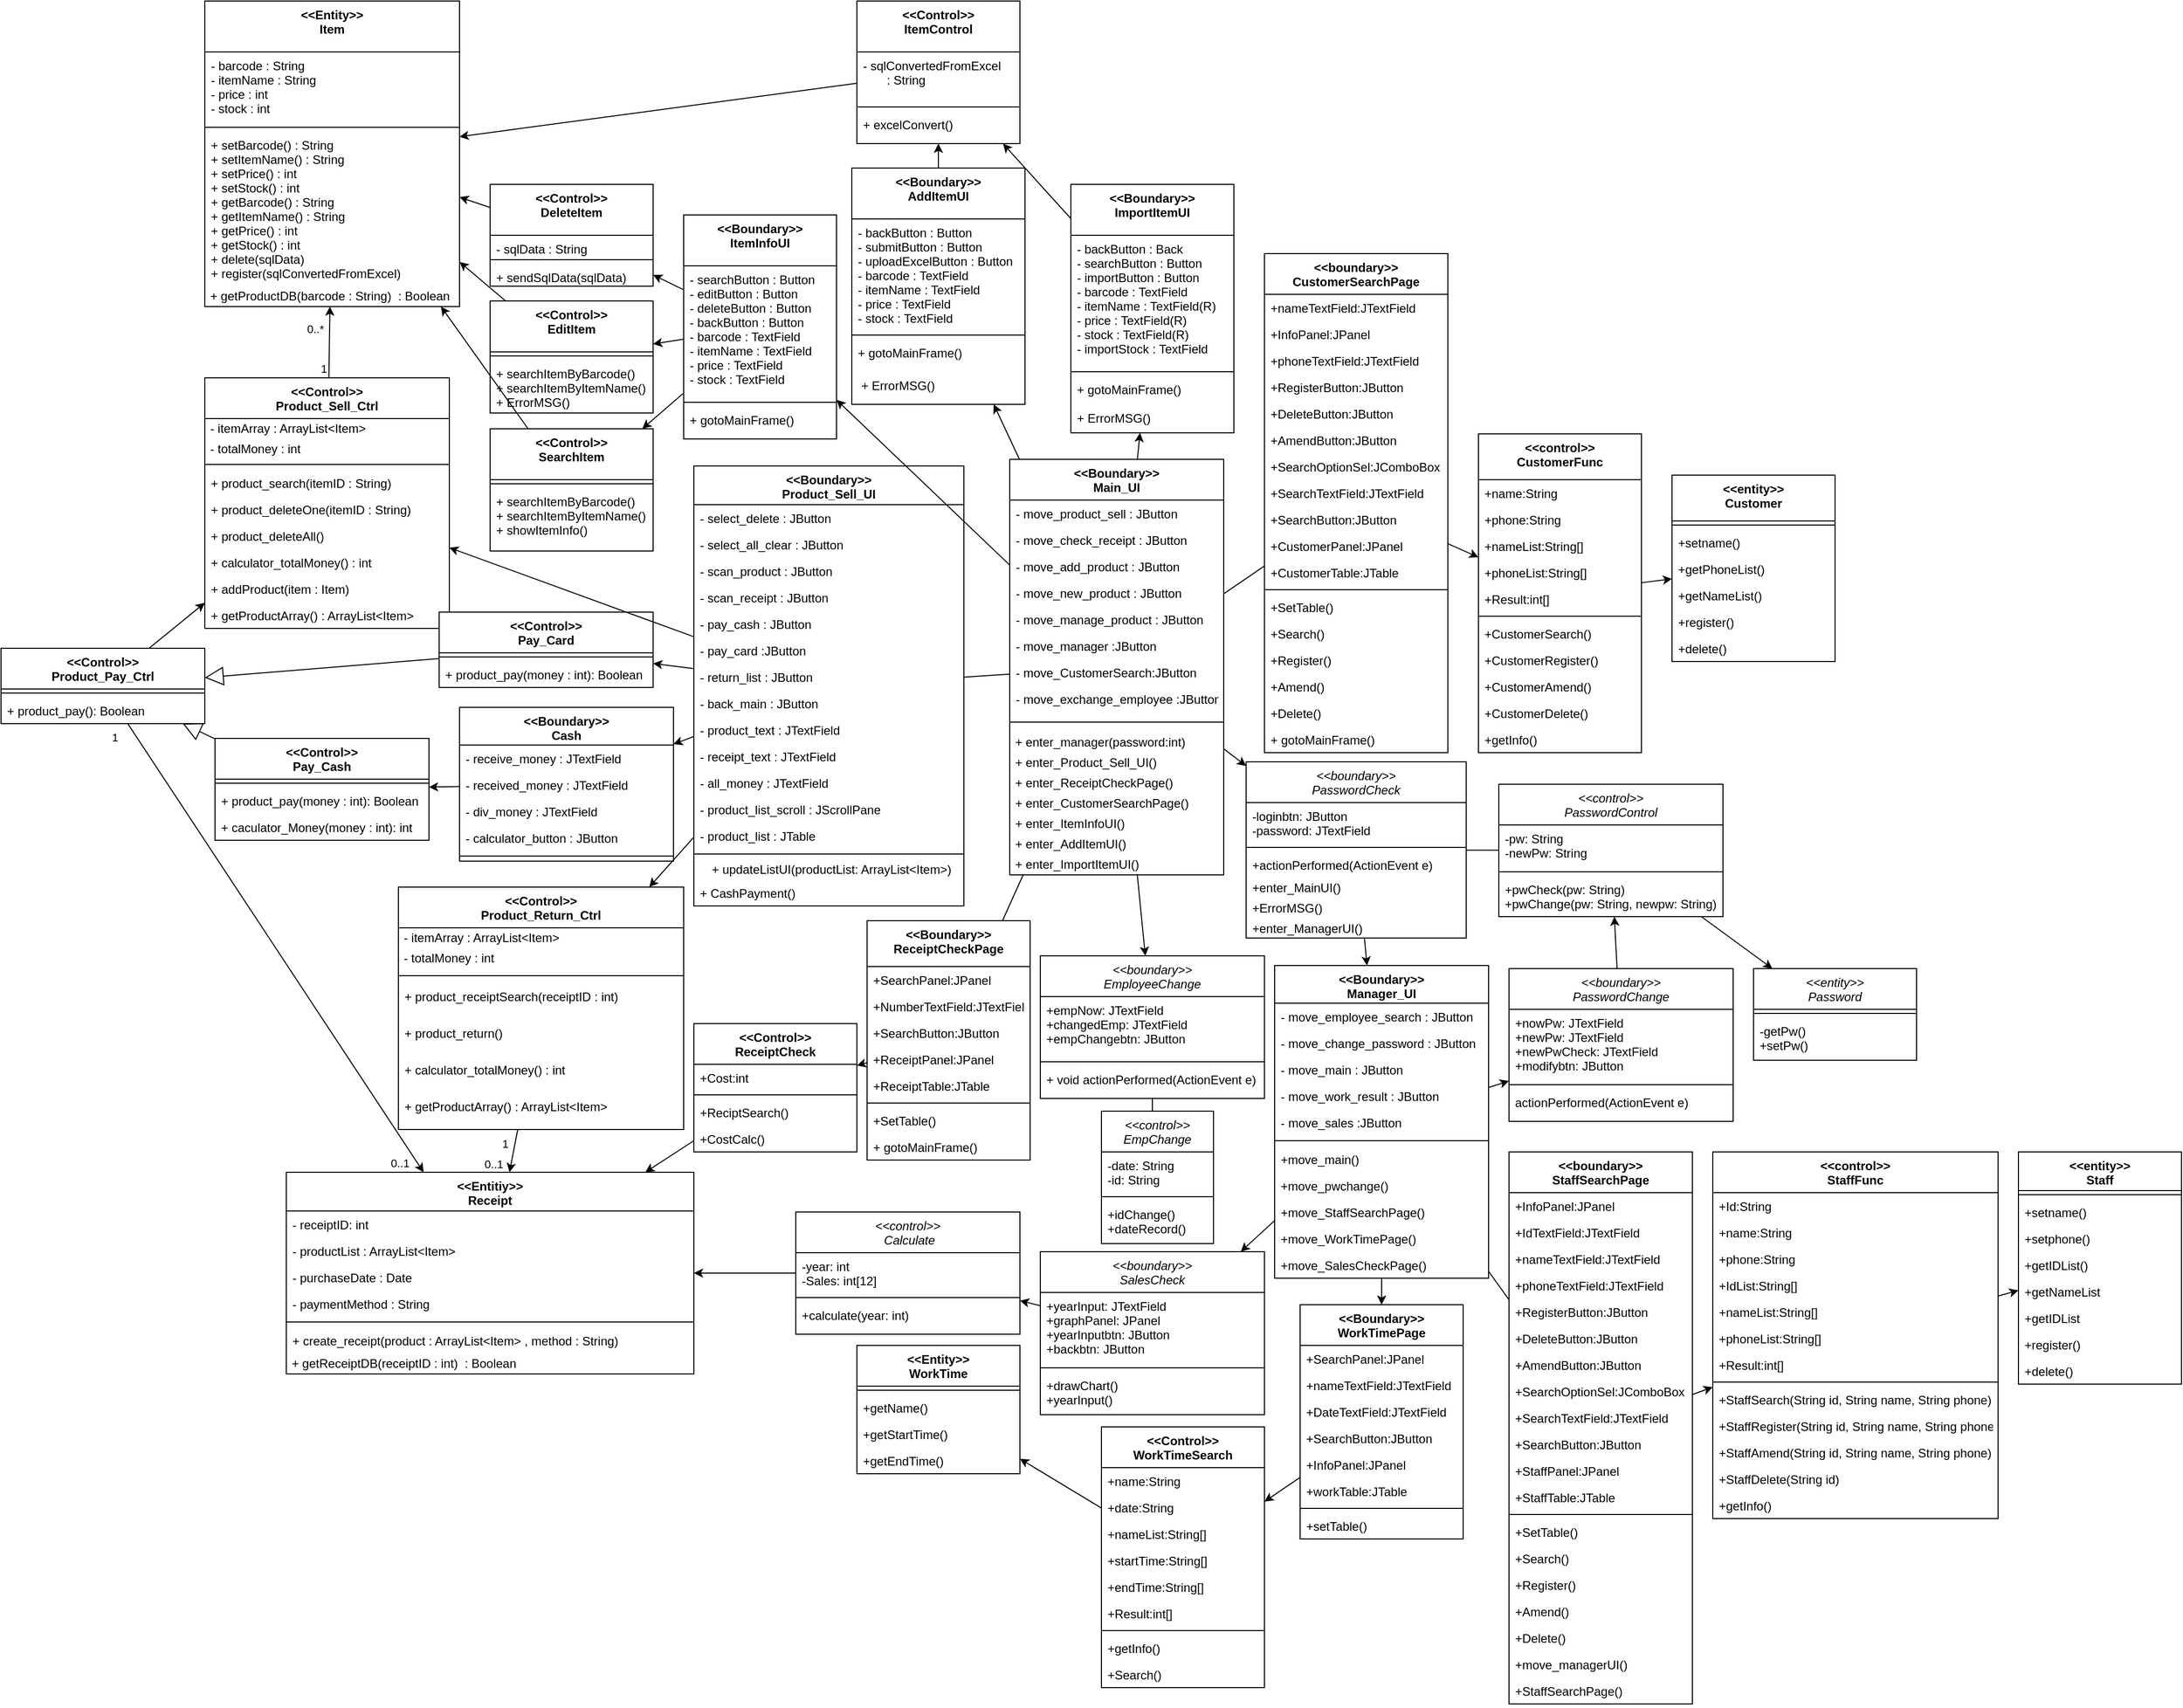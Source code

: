 <mxfile version="18.0.7" type="device"><diagram id="C5RBs43oDa-KdzZeNtuy" name="Page-1"><mxGraphModel dx="4560" dy="717" grid="1" gridSize="10" guides="1" tooltips="1" connect="1" arrows="1" fold="1" page="1" pageScale="1" pageWidth="827" pageHeight="1169" math="0" shadow="0"><root><mxCell id="WIyWlLk6GJQsqaUBKTNV-0"/><mxCell id="WIyWlLk6GJQsqaUBKTNV-1" parent="WIyWlLk6GJQsqaUBKTNV-0"/><mxCell id="MOe3Z3afJw9s9soRD_36-5" value="&lt;&lt;Boundary&gt;&gt;&#10;Main_UI" style="swimlane;fontStyle=1;align=center;verticalAlign=top;childLayout=stackLayout;horizontal=1;startSize=40;horizontalStack=0;resizeParent=1;resizeParentMax=0;resizeLast=0;collapsible=1;marginBottom=0;" parent="WIyWlLk6GJQsqaUBKTNV-1" vertex="1"><mxGeometry x="-1580" y="1380" width="210" height="408" as="geometry"/></mxCell><mxCell id="MOe3Z3afJw9s9soRD_36-6" value="- move_product_sell : JButton" style="text;strokeColor=none;fillColor=none;align=left;verticalAlign=top;spacingLeft=4;spacingRight=4;overflow=hidden;rotatable=0;points=[[0,0.5],[1,0.5]];portConstraint=eastwest;" parent="MOe3Z3afJw9s9soRD_36-5" vertex="1"><mxGeometry y="40" width="210" height="26" as="geometry"/></mxCell><mxCell id="MOe3Z3afJw9s9soRD_36-7" value="- move_check_receipt : JButton" style="text;strokeColor=none;fillColor=none;align=left;verticalAlign=top;spacingLeft=4;spacingRight=4;overflow=hidden;rotatable=0;points=[[0,0.5],[1,0.5]];portConstraint=eastwest;" parent="MOe3Z3afJw9s9soRD_36-5" vertex="1"><mxGeometry y="66" width="210" height="26" as="geometry"/></mxCell><mxCell id="MOe3Z3afJw9s9soRD_36-8" value="- move_add_product : JButton" style="text;strokeColor=none;fillColor=none;align=left;verticalAlign=top;spacingLeft=4;spacingRight=4;overflow=hidden;rotatable=0;points=[[0,0.5],[1,0.5]];portConstraint=eastwest;" parent="MOe3Z3afJw9s9soRD_36-5" vertex="1"><mxGeometry y="92" width="210" height="26" as="geometry"/></mxCell><mxCell id="MOe3Z3afJw9s9soRD_36-9" value="- move_new_product : JButton" style="text;strokeColor=none;fillColor=none;align=left;verticalAlign=top;spacingLeft=4;spacingRight=4;overflow=hidden;rotatable=0;points=[[0,0.5],[1,0.5]];portConstraint=eastwest;" parent="MOe3Z3afJw9s9soRD_36-5" vertex="1"><mxGeometry y="118" width="210" height="26" as="geometry"/></mxCell><mxCell id="MOe3Z3afJw9s9soRD_36-10" value="- move_manage_product : JButton" style="text;strokeColor=none;fillColor=none;align=left;verticalAlign=top;spacingLeft=4;spacingRight=4;overflow=hidden;rotatable=0;points=[[0,0.5],[1,0.5]];portConstraint=eastwest;" parent="MOe3Z3afJw9s9soRD_36-5" vertex="1"><mxGeometry y="144" width="210" height="26" as="geometry"/></mxCell><mxCell id="MOe3Z3afJw9s9soRD_36-11" value="- move_manager :JButton" style="text;strokeColor=none;fillColor=none;align=left;verticalAlign=top;spacingLeft=4;spacingRight=4;overflow=hidden;rotatable=0;points=[[0,0.5],[1,0.5]];portConstraint=eastwest;" parent="MOe3Z3afJw9s9soRD_36-5" vertex="1"><mxGeometry y="170" width="210" height="26" as="geometry"/></mxCell><mxCell id="MOe3Z3afJw9s9soRD_36-225" value="- move_CustomerSearch:JButton" style="text;strokeColor=none;fillColor=none;align=left;verticalAlign=top;spacingLeft=4;spacingRight=4;overflow=hidden;rotatable=0;points=[[0,0.5],[1,0.5]];portConstraint=eastwest;" parent="MOe3Z3afJw9s9soRD_36-5" vertex="1"><mxGeometry y="196" width="210" height="26" as="geometry"/></mxCell><mxCell id="MOe3Z3afJw9s9soRD_36-12" value="- move_exchange_employee :JButton" style="text;strokeColor=none;fillColor=none;align=left;verticalAlign=top;spacingLeft=4;spacingRight=4;overflow=hidden;rotatable=0;points=[[0,0.5],[1,0.5]];portConstraint=eastwest;" parent="MOe3Z3afJw9s9soRD_36-5" vertex="1"><mxGeometry y="222" width="210" height="26" as="geometry"/></mxCell><mxCell id="MOe3Z3afJw9s9soRD_36-13" value="" style="line;strokeWidth=1;fillColor=none;align=left;verticalAlign=middle;spacingTop=-1;spacingLeft=3;spacingRight=3;rotatable=0;labelPosition=right;points=[];portConstraint=eastwest;" parent="MOe3Z3afJw9s9soRD_36-5" vertex="1"><mxGeometry y="248" width="210" height="20" as="geometry"/></mxCell><mxCell id="MOe3Z3afJw9s9soRD_36-155" value="&amp;nbsp;+ enter_manager(password:int)" style="text;html=1;align=left;verticalAlign=middle;resizable=0;points=[];autosize=1;strokeColor=none;fillColor=none;" parent="MOe3Z3afJw9s9soRD_36-5" vertex="1"><mxGeometry y="268" width="210" height="20" as="geometry"/></mxCell><mxCell id="MOe3Z3afJw9s9soRD_36-156" value="&amp;nbsp;+ enter_Product_Sell_UI()" style="text;html=1;align=left;verticalAlign=middle;resizable=0;points=[];autosize=1;strokeColor=none;fillColor=none;" parent="MOe3Z3afJw9s9soRD_36-5" vertex="1"><mxGeometry y="288" width="210" height="20" as="geometry"/></mxCell><mxCell id="MOe3Z3afJw9s9soRD_36-186" value="&amp;nbsp;+ enter_ReceiptCheckPage()" style="text;html=1;align=left;verticalAlign=middle;resizable=0;points=[];autosize=1;strokeColor=none;fillColor=none;" parent="MOe3Z3afJw9s9soRD_36-5" vertex="1"><mxGeometry y="308" width="210" height="20" as="geometry"/></mxCell><mxCell id="MOe3Z3afJw9s9soRD_36-226" value="&amp;nbsp;+ enter_CustomerSearchPage()" style="text;html=1;align=left;verticalAlign=middle;resizable=0;points=[];autosize=1;strokeColor=none;fillColor=none;" parent="MOe3Z3afJw9s9soRD_36-5" vertex="1"><mxGeometry y="328" width="210" height="20" as="geometry"/></mxCell><mxCell id="MOe3Z3afJw9s9soRD_36-364" value="&amp;nbsp;+ enter_ItemInfoUI()" style="text;html=1;align=left;verticalAlign=middle;resizable=0;points=[];autosize=1;strokeColor=none;fillColor=none;" parent="MOe3Z3afJw9s9soRD_36-5" vertex="1"><mxGeometry y="348" width="210" height="20" as="geometry"/></mxCell><mxCell id="MOe3Z3afJw9s9soRD_36-426" value="&amp;nbsp;+ enter_AddItemUI()" style="text;html=1;align=left;verticalAlign=middle;resizable=0;points=[];autosize=1;strokeColor=none;fillColor=none;" parent="MOe3Z3afJw9s9soRD_36-5" vertex="1"><mxGeometry y="368" width="210" height="20" as="geometry"/></mxCell><mxCell id="MOe3Z3afJw9s9soRD_36-441" value="&amp;nbsp;+ enter_ImportItemUI()" style="text;html=1;align=left;verticalAlign=middle;resizable=0;points=[];autosize=1;strokeColor=none;fillColor=none;" parent="MOe3Z3afJw9s9soRD_36-5" vertex="1"><mxGeometry y="388" width="210" height="20" as="geometry"/></mxCell><mxCell id="MOe3Z3afJw9s9soRD_36-16" value="&lt;&lt;Boundary&gt;&gt;&#10;Manager_UI" style="swimlane;fontStyle=1;align=center;verticalAlign=top;childLayout=stackLayout;horizontal=1;startSize=37;horizontalStack=0;resizeParent=1;resizeParentMax=0;resizeLast=0;collapsible=1;marginBottom=0;" parent="WIyWlLk6GJQsqaUBKTNV-1" vertex="1"><mxGeometry x="-1320" y="1877" width="210" height="307" as="geometry"/></mxCell><mxCell id="MOe3Z3afJw9s9soRD_36-17" value="- move_employee_search : JButton" style="text;strokeColor=none;fillColor=none;align=left;verticalAlign=top;spacingLeft=4;spacingRight=4;overflow=hidden;rotatable=0;points=[[0,0.5],[1,0.5]];portConstraint=eastwest;" parent="MOe3Z3afJw9s9soRD_36-16" vertex="1"><mxGeometry y="37" width="210" height="26" as="geometry"/></mxCell><mxCell id="MOe3Z3afJw9s9soRD_36-19" value="- move_change_password : JButton" style="text;strokeColor=none;fillColor=none;align=left;verticalAlign=top;spacingLeft=4;spacingRight=4;overflow=hidden;rotatable=0;points=[[0,0.5],[1,0.5]];portConstraint=eastwest;" parent="MOe3Z3afJw9s9soRD_36-16" vertex="1"><mxGeometry y="63" width="210" height="26" as="geometry"/></mxCell><mxCell id="MOe3Z3afJw9s9soRD_36-20" value="- move_main : JButton" style="text;strokeColor=none;fillColor=none;align=left;verticalAlign=top;spacingLeft=4;spacingRight=4;overflow=hidden;rotatable=0;points=[[0,0.5],[1,0.5]];portConstraint=eastwest;" parent="MOe3Z3afJw9s9soRD_36-16" vertex="1"><mxGeometry y="89" width="210" height="26" as="geometry"/></mxCell><mxCell id="MOe3Z3afJw9s9soRD_36-21" value="- move_work_result : JButton" style="text;strokeColor=none;fillColor=none;align=left;verticalAlign=top;spacingLeft=4;spacingRight=4;overflow=hidden;rotatable=0;points=[[0,0.5],[1,0.5]];portConstraint=eastwest;" parent="MOe3Z3afJw9s9soRD_36-16" vertex="1"><mxGeometry y="115" width="210" height="26" as="geometry"/></mxCell><mxCell id="MOe3Z3afJw9s9soRD_36-22" value="- move_sales :JButton" style="text;strokeColor=none;fillColor=none;align=left;verticalAlign=top;spacingLeft=4;spacingRight=4;overflow=hidden;rotatable=0;points=[[0,0.5],[1,0.5]];portConstraint=eastwest;" parent="MOe3Z3afJw9s9soRD_36-16" vertex="1"><mxGeometry y="141" width="210" height="26" as="geometry"/></mxCell><mxCell id="MOe3Z3afJw9s9soRD_36-23" value="" style="line;strokeWidth=1;fillColor=none;align=left;verticalAlign=middle;spacingTop=-1;spacingLeft=3;spacingRight=3;rotatable=0;labelPosition=right;points=[];portConstraint=eastwest;" parent="MOe3Z3afJw9s9soRD_36-16" vertex="1"><mxGeometry y="167" width="210" height="10" as="geometry"/></mxCell><mxCell id="MOe3Z3afJw9s9soRD_36-24" value="+move_main()" style="text;strokeColor=none;fillColor=none;align=left;verticalAlign=top;spacingLeft=4;spacingRight=4;overflow=hidden;rotatable=0;points=[[0,0.5],[1,0.5]];portConstraint=eastwest;" parent="MOe3Z3afJw9s9soRD_36-16" vertex="1"><mxGeometry y="177" width="210" height="26" as="geometry"/></mxCell><mxCell id="MOe3Z3afJw9s9soRD_36-297" value="+move_pwchange()" style="text;strokeColor=none;fillColor=none;align=left;verticalAlign=top;spacingLeft=4;spacingRight=4;overflow=hidden;rotatable=0;points=[[0,0.5],[1,0.5]];portConstraint=eastwest;" parent="MOe3Z3afJw9s9soRD_36-16" vertex="1"><mxGeometry y="203" width="210" height="26" as="geometry"/></mxCell><mxCell id="MOe3Z3afJw9s9soRD_36-298" value="+move_StaffSearchPage()" style="text;strokeColor=none;fillColor=none;align=left;verticalAlign=top;spacingLeft=4;spacingRight=4;overflow=hidden;rotatable=0;points=[[0,0.5],[1,0.5]];portConstraint=eastwest;" parent="MOe3Z3afJw9s9soRD_36-16" vertex="1"><mxGeometry y="229" width="210" height="26" as="geometry"/></mxCell><mxCell id="MOe3Z3afJw9s9soRD_36-299" value="+move_WorkTimePage()" style="text;strokeColor=none;fillColor=none;align=left;verticalAlign=top;spacingLeft=4;spacingRight=4;overflow=hidden;rotatable=0;points=[[0,0.5],[1,0.5]];portConstraint=eastwest;" parent="MOe3Z3afJw9s9soRD_36-16" vertex="1"><mxGeometry y="255" width="210" height="26" as="geometry"/></mxCell><mxCell id="mJmY0YQVsNUdgAi5WyuP-0" value="+move_SalesCheckPage()" style="text;strokeColor=none;fillColor=none;align=left;verticalAlign=top;spacingLeft=4;spacingRight=4;overflow=hidden;rotatable=0;points=[[0,0.5],[1,0.5]];portConstraint=eastwest;" parent="MOe3Z3afJw9s9soRD_36-16" vertex="1"><mxGeometry y="281" width="210" height="26" as="geometry"/></mxCell><mxCell id="MOe3Z3afJw9s9soRD_36-25" value="&lt;&lt;entity&gt;&gt;&#10;Password" style="swimlane;fontStyle=2;align=center;verticalAlign=top;childLayout=stackLayout;horizontal=1;startSize=40;horizontalStack=0;resizeParent=1;resizeLast=0;collapsible=1;marginBottom=0;rounded=0;shadow=0;strokeWidth=1;" parent="WIyWlLk6GJQsqaUBKTNV-1" vertex="1"><mxGeometry x="-850" y="1880" width="160" height="90" as="geometry"><mxRectangle x="220" y="120" width="160" height="26" as="alternateBounds"/></mxGeometry></mxCell><mxCell id="MOe3Z3afJw9s9soRD_36-26" value="" style="line;html=1;strokeWidth=1;align=left;verticalAlign=middle;spacingTop=-1;spacingLeft=3;spacingRight=3;rotatable=0;labelPosition=right;points=[];portConstraint=eastwest;" parent="MOe3Z3afJw9s9soRD_36-25" vertex="1"><mxGeometry y="40" width="160" height="8" as="geometry"/></mxCell><mxCell id="MOe3Z3afJw9s9soRD_36-27" value="-getPw()&#10;+setPw()" style="text;align=left;verticalAlign=top;spacingLeft=4;spacingRight=4;overflow=hidden;rotatable=0;points=[[0,0.5],[1,0.5]];portConstraint=eastwest;" parent="MOe3Z3afJw9s9soRD_36-25" vertex="1"><mxGeometry y="48" width="160" height="42" as="geometry"/></mxCell><mxCell id="MOe3Z3afJw9s9soRD_36-28" value="&lt;&lt;boundary&gt;&gt;&#10;PasswordChange" style="swimlane;fontStyle=2;align=center;verticalAlign=top;childLayout=stackLayout;horizontal=1;startSize=40;horizontalStack=0;resizeParent=1;resizeLast=0;collapsible=1;marginBottom=0;rounded=0;shadow=0;strokeWidth=1;hachureGap=4;" parent="WIyWlLk6GJQsqaUBKTNV-1" vertex="1"><mxGeometry x="-1090" y="1880" width="220" height="150" as="geometry"><mxRectangle x="220" y="120" width="160" height="26" as="alternateBounds"/></mxGeometry></mxCell><mxCell id="MOe3Z3afJw9s9soRD_36-29" value="+nowPw: JTextField&#10;+newPw: JTextField&#10;+newPwCheck: JTextField&#10;+modifybtn: JButton" style="text;align=left;verticalAlign=top;spacingLeft=4;spacingRight=4;overflow=hidden;rotatable=0;points=[[0,0.5],[1,0.5]];portConstraint=eastwest;" parent="MOe3Z3afJw9s9soRD_36-28" vertex="1"><mxGeometry y="40" width="220" height="70" as="geometry"/></mxCell><mxCell id="MOe3Z3afJw9s9soRD_36-30" value="" style="line;html=1;strokeWidth=1;align=left;verticalAlign=middle;spacingTop=-1;spacingLeft=3;spacingRight=3;rotatable=0;labelPosition=right;points=[];portConstraint=eastwest;" parent="MOe3Z3afJw9s9soRD_36-28" vertex="1"><mxGeometry y="110" width="220" height="8" as="geometry"/></mxCell><mxCell id="MOe3Z3afJw9s9soRD_36-31" value="actionPerformed(ActionEvent e)" style="text;align=left;verticalAlign=top;spacingLeft=4;spacingRight=4;overflow=hidden;rotatable=0;points=[[0,0.5],[1,0.5]];portConstraint=eastwest;" parent="MOe3Z3afJw9s9soRD_36-28" vertex="1"><mxGeometry y="118" width="220" height="32" as="geometry"/></mxCell><mxCell id="MOe3Z3afJw9s9soRD_36-34" value="&lt;&lt;boundary&gt;&gt;&#10;PasswordCheck" style="swimlane;fontStyle=2;align=center;verticalAlign=top;childLayout=stackLayout;horizontal=1;startSize=40;horizontalStack=0;resizeParent=1;resizeLast=0;collapsible=1;marginBottom=0;rounded=0;shadow=0;strokeWidth=1;hachureGap=4;" parent="WIyWlLk6GJQsqaUBKTNV-1" vertex="1"><mxGeometry x="-1348" y="1677" width="216" height="173" as="geometry"><mxRectangle x="220" y="120" width="160" height="26" as="alternateBounds"/></mxGeometry></mxCell><mxCell id="MOe3Z3afJw9s9soRD_36-35" value="-loginbtn: JButton&#10;-password: JTextField" style="text;align=left;verticalAlign=top;spacingLeft=4;spacingRight=4;overflow=hidden;rotatable=0;points=[[0,0.5],[1,0.5]];portConstraint=eastwest;" parent="MOe3Z3afJw9s9soRD_36-34" vertex="1"><mxGeometry y="40" width="216" height="40" as="geometry"/></mxCell><mxCell id="MOe3Z3afJw9s9soRD_36-36" value="" style="line;html=1;strokeWidth=1;align=left;verticalAlign=middle;spacingTop=-1;spacingLeft=3;spacingRight=3;rotatable=0;labelPosition=right;points=[];portConstraint=eastwest;" parent="MOe3Z3afJw9s9soRD_36-34" vertex="1"><mxGeometry y="80" width="216" height="8" as="geometry"/></mxCell><mxCell id="MOe3Z3afJw9s9soRD_36-37" value="+actionPerformed(ActionEvent e)" style="text;align=left;verticalAlign=top;spacingLeft=4;spacingRight=4;overflow=hidden;rotatable=0;points=[[0,0.5],[1,0.5]];portConstraint=eastwest;" parent="MOe3Z3afJw9s9soRD_36-34" vertex="1"><mxGeometry y="88" width="216" height="22" as="geometry"/></mxCell><mxCell id="FDAKrNMRL8S6WC0x5ek6-1" value="+enter_MainUI()" style="text;align=left;verticalAlign=top;spacingLeft=4;spacingRight=4;overflow=hidden;rotatable=0;points=[[0,0.5],[1,0.5]];portConstraint=eastwest;" parent="MOe3Z3afJw9s9soRD_36-34" vertex="1"><mxGeometry y="110" width="216" height="20" as="geometry"/></mxCell><mxCell id="FDAKrNMRL8S6WC0x5ek6-2" value="+ErrorMSG()" style="text;align=left;verticalAlign=top;spacingLeft=4;spacingRight=4;overflow=hidden;rotatable=0;points=[[0,0.5],[1,0.5]];portConstraint=eastwest;" parent="MOe3Z3afJw9s9soRD_36-34" vertex="1"><mxGeometry y="130" width="216" height="20" as="geometry"/></mxCell><mxCell id="mJmY0YQVsNUdgAi5WyuP-1" value="+enter_ManagerUI()" style="text;align=left;verticalAlign=top;spacingLeft=4;spacingRight=4;overflow=hidden;rotatable=0;points=[[0,0.5],[1,0.5]];portConstraint=eastwest;" parent="MOe3Z3afJw9s9soRD_36-34" vertex="1"><mxGeometry y="150" width="216" height="20" as="geometry"/></mxCell><mxCell id="MOe3Z3afJw9s9soRD_36-38" value="&lt;&lt;control&gt;&gt;&#10;PasswordControl" style="swimlane;fontStyle=2;align=center;verticalAlign=top;childLayout=stackLayout;horizontal=1;startSize=40;horizontalStack=0;resizeParent=1;resizeLast=0;collapsible=1;marginBottom=0;rounded=0;shadow=0;strokeWidth=1;hachureGap=4;" parent="WIyWlLk6GJQsqaUBKTNV-1" vertex="1"><mxGeometry x="-1100" y="1699" width="220" height="130" as="geometry"><mxRectangle x="220" y="120" width="160" height="26" as="alternateBounds"/></mxGeometry></mxCell><mxCell id="MOe3Z3afJw9s9soRD_36-39" value="-pw: String&#10;-newPw: String" style="text;align=left;verticalAlign=top;spacingLeft=4;spacingRight=4;overflow=hidden;rotatable=0;points=[[0,0.5],[1,0.5]];portConstraint=eastwest;" parent="MOe3Z3afJw9s9soRD_36-38" vertex="1"><mxGeometry y="40" width="220" height="42" as="geometry"/></mxCell><mxCell id="MOe3Z3afJw9s9soRD_36-40" value="" style="line;html=1;strokeWidth=1;align=left;verticalAlign=middle;spacingTop=-1;spacingLeft=3;spacingRight=3;rotatable=0;labelPosition=right;points=[];portConstraint=eastwest;" parent="MOe3Z3afJw9s9soRD_36-38" vertex="1"><mxGeometry y="82" width="220" height="8" as="geometry"/></mxCell><mxCell id="MOe3Z3afJw9s9soRD_36-41" value="+pwCheck(pw: String)&#10;+pwChange(pw: String, newpw: String)" style="text;align=left;verticalAlign=top;spacingLeft=4;spacingRight=4;overflow=hidden;rotatable=0;points=[[0,0.5],[1,0.5]];portConstraint=eastwest;" parent="MOe3Z3afJw9s9soRD_36-38" vertex="1"><mxGeometry y="90" width="220" height="40" as="geometry"/></mxCell><mxCell id="MOe3Z3afJw9s9soRD_36-47" value="" style="endArrow=classic;html=1;rounded=0;" parent="WIyWlLk6GJQsqaUBKTNV-1" source="MOe3Z3afJw9s9soRD_36-5" target="MOe3Z3afJw9s9soRD_36-34" edge="1"><mxGeometry width="50" height="50" relative="1" as="geometry"><mxPoint x="-890" y="1700" as="sourcePoint"/><mxPoint x="-830" y="1660" as="targetPoint"/></mxGeometry></mxCell><mxCell id="MOe3Z3afJw9s9soRD_36-49" value="" style="endArrow=classic;html=1;rounded=0;" parent="WIyWlLk6GJQsqaUBKTNV-1" source="MOe3Z3afJw9s9soRD_36-38" target="MOe3Z3afJw9s9soRD_36-25" edge="1"><mxGeometry width="50" height="50" relative="1" as="geometry"><mxPoint x="-880" y="1710" as="sourcePoint"/><mxPoint x="-830" y="1660" as="targetPoint"/></mxGeometry></mxCell><mxCell id="MOe3Z3afJw9s9soRD_36-53" value="" style="endArrow=classic;html=1;rounded=0;" parent="WIyWlLk6GJQsqaUBKTNV-1" source="MOe3Z3afJw9s9soRD_36-34" target="MOe3Z3afJw9s9soRD_36-16" edge="1"><mxGeometry width="50" height="50" relative="1" as="geometry"><mxPoint x="-880" y="1830" as="sourcePoint"/><mxPoint x="-830" y="1780" as="targetPoint"/></mxGeometry></mxCell><mxCell id="MOe3Z3afJw9s9soRD_36-55" value="&lt;&lt;Boundary&gt;&gt;&#10;Product_Sell_UI" style="swimlane;fontStyle=1;align=center;verticalAlign=top;childLayout=stackLayout;horizontal=1;startSize=38;horizontalStack=0;resizeParent=1;resizeParentMax=0;resizeLast=0;collapsible=1;marginBottom=0;" parent="WIyWlLk6GJQsqaUBKTNV-1" vertex="1"><mxGeometry x="-1890" y="1386.5" width="265" height="432" as="geometry"/></mxCell><mxCell id="MOe3Z3afJw9s9soRD_36-56" value="- select_delete : JButton" style="text;strokeColor=none;fillColor=none;align=left;verticalAlign=top;spacingLeft=4;spacingRight=4;overflow=hidden;rotatable=0;points=[[0,0.5],[1,0.5]];portConstraint=eastwest;" parent="MOe3Z3afJw9s9soRD_36-55" vertex="1"><mxGeometry y="38" width="265" height="26" as="geometry"/></mxCell><mxCell id="MOe3Z3afJw9s9soRD_36-57" value="- select_all_clear : JButton" style="text;strokeColor=none;fillColor=none;align=left;verticalAlign=top;spacingLeft=4;spacingRight=4;overflow=hidden;rotatable=0;points=[[0,0.5],[1,0.5]];portConstraint=eastwest;" parent="MOe3Z3afJw9s9soRD_36-55" vertex="1"><mxGeometry y="64" width="265" height="26" as="geometry"/></mxCell><mxCell id="MOe3Z3afJw9s9soRD_36-58" value="- scan_product : JButton" style="text;strokeColor=none;fillColor=none;align=left;verticalAlign=top;spacingLeft=4;spacingRight=4;overflow=hidden;rotatable=0;points=[[0,0.5],[1,0.5]];portConstraint=eastwest;" parent="MOe3Z3afJw9s9soRD_36-55" vertex="1"><mxGeometry y="90" width="265" height="26" as="geometry"/></mxCell><mxCell id="MOe3Z3afJw9s9soRD_36-59" value="- scan_receipt : JButton" style="text;strokeColor=none;fillColor=none;align=left;verticalAlign=top;spacingLeft=4;spacingRight=4;overflow=hidden;rotatable=0;points=[[0,0.5],[1,0.5]];portConstraint=eastwest;" parent="MOe3Z3afJw9s9soRD_36-55" vertex="1"><mxGeometry y="116" width="265" height="26" as="geometry"/></mxCell><mxCell id="MOe3Z3afJw9s9soRD_36-60" value="- pay_cash : JButton" style="text;strokeColor=none;fillColor=none;align=left;verticalAlign=top;spacingLeft=4;spacingRight=4;overflow=hidden;rotatable=0;points=[[0,0.5],[1,0.5]];portConstraint=eastwest;" parent="MOe3Z3afJw9s9soRD_36-55" vertex="1"><mxGeometry y="142" width="265" height="26" as="geometry"/></mxCell><mxCell id="MOe3Z3afJw9s9soRD_36-61" value="- pay_card :JButton" style="text;strokeColor=none;fillColor=none;align=left;verticalAlign=top;spacingLeft=4;spacingRight=4;overflow=hidden;rotatable=0;points=[[0,0.5],[1,0.5]];portConstraint=eastwest;" parent="MOe3Z3afJw9s9soRD_36-55" vertex="1"><mxGeometry y="168" width="265" height="26" as="geometry"/></mxCell><mxCell id="MOe3Z3afJw9s9soRD_36-62" value="- return_list : JButton" style="text;strokeColor=none;fillColor=none;align=left;verticalAlign=top;spacingLeft=4;spacingRight=4;overflow=hidden;rotatable=0;points=[[0,0.5],[1,0.5]];portConstraint=eastwest;" parent="MOe3Z3afJw9s9soRD_36-55" vertex="1"><mxGeometry y="194" width="265" height="26" as="geometry"/></mxCell><mxCell id="MOe3Z3afJw9s9soRD_36-63" value="- back_main : JButton" style="text;strokeColor=none;fillColor=none;align=left;verticalAlign=top;spacingLeft=4;spacingRight=4;overflow=hidden;rotatable=0;points=[[0,0.5],[1,0.5]];portConstraint=eastwest;" parent="MOe3Z3afJw9s9soRD_36-55" vertex="1"><mxGeometry y="220" width="265" height="26" as="geometry"/></mxCell><mxCell id="MOe3Z3afJw9s9soRD_36-64" value="- product_text : JTextField" style="text;strokeColor=none;fillColor=none;align=left;verticalAlign=top;spacingLeft=4;spacingRight=4;overflow=hidden;rotatable=0;points=[[0,0.5],[1,0.5]];portConstraint=eastwest;" parent="MOe3Z3afJw9s9soRD_36-55" vertex="1"><mxGeometry y="246" width="265" height="26" as="geometry"/></mxCell><mxCell id="MOe3Z3afJw9s9soRD_36-65" value="- receipt_text : JTextField" style="text;strokeColor=none;fillColor=none;align=left;verticalAlign=top;spacingLeft=4;spacingRight=4;overflow=hidden;rotatable=0;points=[[0,0.5],[1,0.5]];portConstraint=eastwest;" parent="MOe3Z3afJw9s9soRD_36-55" vertex="1"><mxGeometry y="272" width="265" height="26" as="geometry"/></mxCell><mxCell id="MOe3Z3afJw9s9soRD_36-66" value="- all_money : JTextField" style="text;strokeColor=none;fillColor=none;align=left;verticalAlign=top;spacingLeft=4;spacingRight=4;overflow=hidden;rotatable=0;points=[[0,0.5],[1,0.5]];portConstraint=eastwest;" parent="MOe3Z3afJw9s9soRD_36-55" vertex="1"><mxGeometry y="298" width="265" height="26" as="geometry"/></mxCell><mxCell id="MOe3Z3afJw9s9soRD_36-67" value="- product_list_scroll : JScrollPane" style="text;strokeColor=none;fillColor=none;align=left;verticalAlign=top;spacingLeft=4;spacingRight=4;overflow=hidden;rotatable=0;points=[[0,0.5],[1,0.5]];portConstraint=eastwest;" parent="MOe3Z3afJw9s9soRD_36-55" vertex="1"><mxGeometry y="324" width="265" height="26" as="geometry"/></mxCell><mxCell id="MOe3Z3afJw9s9soRD_36-68" value="- product_list : JTable" style="text;strokeColor=none;fillColor=none;align=left;verticalAlign=top;spacingLeft=4;spacingRight=4;overflow=hidden;rotatable=0;points=[[0,0.5],[1,0.5]];portConstraint=eastwest;" parent="MOe3Z3afJw9s9soRD_36-55" vertex="1"><mxGeometry y="350" width="265" height="26" as="geometry"/></mxCell><mxCell id="MOe3Z3afJw9s9soRD_36-69" value="" style="line;strokeWidth=1;fillColor=none;align=left;verticalAlign=middle;spacingTop=-1;spacingLeft=3;spacingRight=3;rotatable=0;labelPosition=right;points=[];portConstraint=eastwest;" parent="MOe3Z3afJw9s9soRD_36-55" vertex="1"><mxGeometry y="376" width="265" height="10" as="geometry"/></mxCell><mxCell id="MOe3Z3afJw9s9soRD_36-70" value="&amp;nbsp;+ updateListUI(productList: ArrayList&amp;lt;Item&amp;gt;)" style="text;html=1;align=center;verticalAlign=middle;resizable=0;points=[];autosize=1;strokeColor=none;fillColor=none;" parent="MOe3Z3afJw9s9soRD_36-55" vertex="1"><mxGeometry y="386" width="265" height="20" as="geometry"/></mxCell><mxCell id="MOe3Z3afJw9s9soRD_36-491" value="+ CashPayment()" style="text;strokeColor=none;fillColor=none;align=left;verticalAlign=top;spacingLeft=4;spacingRight=4;overflow=hidden;rotatable=0;points=[[0,0.5],[1,0.5]];portConstraint=eastwest;" parent="MOe3Z3afJw9s9soRD_36-55" vertex="1"><mxGeometry y="406" width="265" height="26" as="geometry"/></mxCell><object label="&lt;&lt;Control&gt;&gt;&#10;Product_Sell_Ctrl" productArray="" id="MOe3Z3afJw9s9soRD_36-71"><mxCell style="swimlane;fontStyle=1;align=center;verticalAlign=top;childLayout=stackLayout;horizontal=1;startSize=40;horizontalStack=0;resizeParent=1;resizeParentMax=0;resizeLast=0;collapsible=1;marginBottom=0;" parent="WIyWlLk6GJQsqaUBKTNV-1" vertex="1"><mxGeometry x="-2370" y="1300" width="240" height="246" as="geometry"/></mxCell></object><mxCell id="MOe3Z3afJw9s9soRD_36-72" value="&amp;nbsp;- itemArray : ArrayList&amp;lt;Item&amp;gt;" style="text;html=1;align=left;verticalAlign=middle;resizable=0;points=[];autosize=1;strokeColor=none;fillColor=none;" parent="MOe3Z3afJw9s9soRD_36-71" vertex="1"><mxGeometry y="40" width="240" height="20" as="geometry"/></mxCell><mxCell id="MOe3Z3afJw9s9soRD_36-73" value="&amp;nbsp;- totalMoney : int" style="text;html=1;align=left;verticalAlign=middle;resizable=0;points=[];autosize=1;strokeColor=none;fillColor=none;" parent="MOe3Z3afJw9s9soRD_36-71" vertex="1"><mxGeometry y="60" width="240" height="20" as="geometry"/></mxCell><object label="" product="- productArray" id="MOe3Z3afJw9s9soRD_36-74"><mxCell style="line;strokeWidth=1;fillColor=none;align=left;verticalAlign=middle;spacingTop=-1;spacingLeft=3;spacingRight=3;rotatable=0;labelPosition=right;points=[];portConstraint=eastwest;" parent="MOe3Z3afJw9s9soRD_36-71" vertex="1"><mxGeometry y="80" width="240" height="10" as="geometry"/></mxCell></object><mxCell id="MOe3Z3afJw9s9soRD_36-75" value="+ product_search(itemID : String) " style="text;strokeColor=none;fillColor=none;align=left;verticalAlign=top;spacingLeft=4;spacingRight=4;overflow=hidden;rotatable=0;points=[[0,0.5],[1,0.5]];portConstraint=eastwest;" parent="MOe3Z3afJw9s9soRD_36-71" vertex="1"><mxGeometry y="90" width="240" height="26" as="geometry"/></mxCell><mxCell id="MOe3Z3afJw9s9soRD_36-76" value="+ product_deleteOne(itemID : String) " style="text;strokeColor=none;fillColor=none;align=left;verticalAlign=top;spacingLeft=4;spacingRight=4;overflow=hidden;rotatable=0;points=[[0,0.5],[1,0.5]];portConstraint=eastwest;" parent="MOe3Z3afJw9s9soRD_36-71" vertex="1"><mxGeometry y="116" width="240" height="26" as="geometry"/></mxCell><mxCell id="MOe3Z3afJw9s9soRD_36-77" value="+ product_deleteAll() " style="text;strokeColor=none;fillColor=none;align=left;verticalAlign=top;spacingLeft=4;spacingRight=4;overflow=hidden;rotatable=0;points=[[0,0.5],[1,0.5]];portConstraint=eastwest;" parent="MOe3Z3afJw9s9soRD_36-71" vertex="1"><mxGeometry y="142" width="240" height="26" as="geometry"/></mxCell><mxCell id="MOe3Z3afJw9s9soRD_36-78" value="+ calculator_totalMoney() : int" style="text;strokeColor=none;fillColor=none;align=left;verticalAlign=top;spacingLeft=4;spacingRight=4;overflow=hidden;rotatable=0;points=[[0,0.5],[1,0.5]];portConstraint=eastwest;" parent="MOe3Z3afJw9s9soRD_36-71" vertex="1"><mxGeometry y="168" width="240" height="26" as="geometry"/></mxCell><mxCell id="MOe3Z3afJw9s9soRD_36-79" value="+ addProduct(item : Item) " style="text;strokeColor=none;fillColor=none;align=left;verticalAlign=top;spacingLeft=4;spacingRight=4;overflow=hidden;rotatable=0;points=[[0,0.5],[1,0.5]];portConstraint=eastwest;" parent="MOe3Z3afJw9s9soRD_36-71" vertex="1"><mxGeometry y="194" width="240" height="26" as="geometry"/></mxCell><mxCell id="MOe3Z3afJw9s9soRD_36-80" value="+ getProductArray() : ArrayList&lt;Item&gt;" style="text;strokeColor=none;fillColor=none;align=left;verticalAlign=top;spacingLeft=4;spacingRight=4;overflow=hidden;rotatable=0;points=[[0,0.5],[1,0.5]];portConstraint=eastwest;" parent="MOe3Z3afJw9s9soRD_36-71" vertex="1"><mxGeometry y="220" width="240" height="26" as="geometry"/></mxCell><mxCell id="MOe3Z3afJw9s9soRD_36-92" value="&lt;&lt;Control&gt;&gt;&#10;Product_Return_Ctrl" style="swimlane;fontStyle=1;align=center;verticalAlign=top;childLayout=stackLayout;horizontal=1;startSize=40;horizontalStack=0;resizeParent=1;resizeParentMax=0;resizeLast=0;collapsible=1;marginBottom=0;" parent="WIyWlLk6GJQsqaUBKTNV-1" vertex="1"><mxGeometry x="-2180" y="1800" width="280" height="238" as="geometry"/></mxCell><mxCell id="MOe3Z3afJw9s9soRD_36-93" value="&amp;nbsp;- itemArray : ArrayList&amp;lt;Item&amp;gt;" style="text;html=1;align=left;verticalAlign=middle;resizable=0;points=[];autosize=1;strokeColor=none;fillColor=none;" parent="MOe3Z3afJw9s9soRD_36-92" vertex="1"><mxGeometry y="40" width="280" height="20" as="geometry"/></mxCell><mxCell id="MOe3Z3afJw9s9soRD_36-94" value="&amp;nbsp;- totalMoney : int" style="text;html=1;align=left;verticalAlign=middle;resizable=0;points=[];autosize=1;strokeColor=none;fillColor=none;" parent="MOe3Z3afJw9s9soRD_36-92" vertex="1"><mxGeometry y="60" width="280" height="20" as="geometry"/></mxCell><mxCell id="MOe3Z3afJw9s9soRD_36-95" value="" style="line;strokeWidth=1;fillColor=none;align=left;verticalAlign=middle;spacingTop=-1;spacingLeft=3;spacingRight=3;rotatable=0;labelPosition=right;points=[];portConstraint=eastwest;" parent="MOe3Z3afJw9s9soRD_36-92" vertex="1"><mxGeometry y="80" width="280" height="14" as="geometry"/></mxCell><mxCell id="MOe3Z3afJw9s9soRD_36-96" value="+ product_receiptSearch(receiptID : int)" style="text;strokeColor=none;fillColor=none;align=left;verticalAlign=top;spacingLeft=4;spacingRight=4;overflow=hidden;rotatable=0;points=[[0,0.5],[1,0.5]];portConstraint=eastwest;" parent="MOe3Z3afJw9s9soRD_36-92" vertex="1"><mxGeometry y="94" width="280" height="36" as="geometry"/></mxCell><mxCell id="MOe3Z3afJw9s9soRD_36-97" value="+ product_return()" style="text;strokeColor=none;fillColor=none;align=left;verticalAlign=top;spacingLeft=4;spacingRight=4;overflow=hidden;rotatable=0;points=[[0,0.5],[1,0.5]];portConstraint=eastwest;" parent="MOe3Z3afJw9s9soRD_36-92" vertex="1"><mxGeometry y="130" width="280" height="36" as="geometry"/></mxCell><mxCell id="MOe3Z3afJw9s9soRD_36-98" value="+ calculator_totalMoney() : int" style="text;strokeColor=none;fillColor=none;align=left;verticalAlign=top;spacingLeft=4;spacingRight=4;overflow=hidden;rotatable=0;points=[[0,0.5],[1,0.5]];portConstraint=eastwest;" parent="MOe3Z3afJw9s9soRD_36-92" vertex="1"><mxGeometry y="166" width="280" height="36" as="geometry"/></mxCell><mxCell id="MOe3Z3afJw9s9soRD_36-99" value="+ getProductArray() : ArrayList&lt;Item&gt;" style="text;strokeColor=none;fillColor=none;align=left;verticalAlign=top;spacingLeft=4;spacingRight=4;overflow=hidden;rotatable=0;points=[[0,0.5],[1,0.5]];portConstraint=eastwest;" parent="MOe3Z3afJw9s9soRD_36-92" vertex="1"><mxGeometry y="202" width="280" height="36" as="geometry"/></mxCell><mxCell id="MOe3Z3afJw9s9soRD_36-101" value="&lt;&lt;Control&gt;&gt;&#10;Product_Pay_Ctrl" style="swimlane;fontStyle=1;align=center;verticalAlign=top;childLayout=stackLayout;horizontal=1;startSize=40;horizontalStack=0;resizeParent=1;resizeParentMax=0;resizeLast=0;collapsible=1;marginBottom=0;" parent="WIyWlLk6GJQsqaUBKTNV-1" vertex="1"><mxGeometry x="-2570" y="1565.5" width="200" height="74" as="geometry"/></mxCell><mxCell id="MOe3Z3afJw9s9soRD_36-102" value="" style="line;strokeWidth=1;fillColor=none;align=left;verticalAlign=middle;spacingTop=-1;spacingLeft=3;spacingRight=3;rotatable=0;labelPosition=right;points=[];portConstraint=eastwest;" parent="MOe3Z3afJw9s9soRD_36-101" vertex="1"><mxGeometry y="40" width="200" height="8" as="geometry"/></mxCell><mxCell id="MOe3Z3afJw9s9soRD_36-103" value="+ product_pay(): Boolean" style="text;strokeColor=none;fillColor=none;align=left;verticalAlign=top;spacingLeft=4;spacingRight=4;overflow=hidden;rotatable=0;points=[[0,0.5],[1,0.5]];portConstraint=eastwest;" parent="MOe3Z3afJw9s9soRD_36-101" vertex="1"><mxGeometry y="48" width="200" height="26" as="geometry"/></mxCell><mxCell id="MOe3Z3afJw9s9soRD_36-107" value="&lt;&lt;Control&gt;&gt;&#10;Pay_Cash" style="swimlane;fontStyle=1;align=center;verticalAlign=top;childLayout=stackLayout;horizontal=1;startSize=40;horizontalStack=0;resizeParent=1;resizeParentMax=0;resizeLast=0;collapsible=1;marginBottom=0;" parent="WIyWlLk6GJQsqaUBKTNV-1" vertex="1"><mxGeometry x="-2360" y="1654" width="210" height="100" as="geometry"/></mxCell><mxCell id="MOe3Z3afJw9s9soRD_36-108" value="" style="line;strokeWidth=1;fillColor=none;align=left;verticalAlign=middle;spacingTop=-1;spacingLeft=3;spacingRight=3;rotatable=0;labelPosition=right;points=[];portConstraint=eastwest;" parent="MOe3Z3afJw9s9soRD_36-107" vertex="1"><mxGeometry y="40" width="210" height="8" as="geometry"/></mxCell><mxCell id="MOe3Z3afJw9s9soRD_36-109" value="+ product_pay(money : int): Boolean" style="text;strokeColor=none;fillColor=none;align=left;verticalAlign=top;spacingLeft=4;spacingRight=4;overflow=hidden;rotatable=0;points=[[0,0.5],[1,0.5]];portConstraint=eastwest;" parent="MOe3Z3afJw9s9soRD_36-107" vertex="1"><mxGeometry y="48" width="210" height="26" as="geometry"/></mxCell><mxCell id="MOe3Z3afJw9s9soRD_36-110" value="+ caculator_Money(money : int): int" style="text;strokeColor=none;fillColor=none;align=left;verticalAlign=top;spacingLeft=4;spacingRight=4;overflow=hidden;rotatable=0;points=[[0,0.5],[1,0.5]];portConstraint=eastwest;" parent="MOe3Z3afJw9s9soRD_36-107" vertex="1"><mxGeometry y="74" width="210" height="26" as="geometry"/></mxCell><mxCell id="MOe3Z3afJw9s9soRD_36-111" value="&lt;&lt;Control&gt;&gt;&#10;Pay_Card" style="swimlane;fontStyle=1;align=center;verticalAlign=top;childLayout=stackLayout;horizontal=1;startSize=40;horizontalStack=0;resizeParent=1;resizeParentMax=0;resizeLast=0;collapsible=1;marginBottom=0;" parent="WIyWlLk6GJQsqaUBKTNV-1" vertex="1"><mxGeometry x="-2140" y="1530" width="210" height="74" as="geometry"/></mxCell><mxCell id="MOe3Z3afJw9s9soRD_36-112" value="" style="line;strokeWidth=1;fillColor=none;align=left;verticalAlign=middle;spacingTop=-1;spacingLeft=3;spacingRight=3;rotatable=0;labelPosition=right;points=[];portConstraint=eastwest;" parent="MOe3Z3afJw9s9soRD_36-111" vertex="1"><mxGeometry y="40" width="210" height="8" as="geometry"/></mxCell><mxCell id="MOe3Z3afJw9s9soRD_36-113" value="+ product_pay(money : int): Boolean" style="text;strokeColor=none;fillColor=none;align=left;verticalAlign=top;spacingLeft=4;spacingRight=4;overflow=hidden;rotatable=0;points=[[0,0.5],[1,0.5]];portConstraint=eastwest;" parent="MOe3Z3afJw9s9soRD_36-111" vertex="1"><mxGeometry y="48" width="210" height="26" as="geometry"/></mxCell><mxCell id="MOe3Z3afJw9s9soRD_36-114" value="" style="endArrow=block;endSize=16;endFill=0;html=1;rounded=0;" parent="WIyWlLk6GJQsqaUBKTNV-1" source="MOe3Z3afJw9s9soRD_36-111" target="MOe3Z3afJw9s9soRD_36-101" edge="1"><mxGeometry x="-0.094" y="6" width="160" relative="1" as="geometry"><mxPoint x="-2907.53" y="2369" as="sourcePoint"/><mxPoint x="-2786.03" y="2509" as="targetPoint"/><mxPoint as="offset"/></mxGeometry></mxCell><mxCell id="MOe3Z3afJw9s9soRD_36-115" value="" style="endArrow=block;endSize=16;endFill=0;html=1;rounded=0;" parent="WIyWlLk6GJQsqaUBKTNV-1" source="MOe3Z3afJw9s9soRD_36-107" target="MOe3Z3afJw9s9soRD_36-101" edge="1"><mxGeometry x="-0.003" y="-2" width="160" relative="1" as="geometry"><mxPoint x="-2906.03" y="2216.5" as="sourcePoint"/><mxPoint x="-3006.03" y="2221.5" as="targetPoint"/><mxPoint as="offset"/></mxGeometry></mxCell><mxCell id="MOe3Z3afJw9s9soRD_36-132" value="&lt;&lt;Entitiy&gt;&gt;&#10;Receipt" style="swimlane;fontStyle=1;align=center;verticalAlign=top;childLayout=stackLayout;horizontal=1;startSize=38;horizontalStack=0;resizeParent=1;resizeParentMax=0;resizeLast=0;collapsible=1;marginBottom=0;" parent="WIyWlLk6GJQsqaUBKTNV-1" vertex="1"><mxGeometry x="-2290" y="2080" width="400" height="198" as="geometry"/></mxCell><mxCell id="MOe3Z3afJw9s9soRD_36-133" value="- receiptID: int" style="text;strokeColor=none;fillColor=none;align=left;verticalAlign=top;spacingLeft=4;spacingRight=4;overflow=hidden;rotatable=0;points=[[0,0.5],[1,0.5]];portConstraint=eastwest;" parent="MOe3Z3afJw9s9soRD_36-132" vertex="1"><mxGeometry y="38" width="400" height="26" as="geometry"/></mxCell><mxCell id="MOe3Z3afJw9s9soRD_36-134" value="- productList : ArrayList&lt;Item&gt;" style="text;strokeColor=none;fillColor=none;align=left;verticalAlign=top;spacingLeft=4;spacingRight=4;overflow=hidden;rotatable=0;points=[[0,0.5],[1,0.5]];portConstraint=eastwest;" parent="MOe3Z3afJw9s9soRD_36-132" vertex="1"><mxGeometry y="64" width="400" height="26" as="geometry"/></mxCell><mxCell id="MOe3Z3afJw9s9soRD_36-135" value="- purchaseDate : Date " style="text;strokeColor=none;fillColor=none;align=left;verticalAlign=top;spacingLeft=4;spacingRight=4;overflow=hidden;rotatable=0;points=[[0,0.5],[1,0.5]];portConstraint=eastwest;" parent="MOe3Z3afJw9s9soRD_36-132" vertex="1"><mxGeometry y="90" width="400" height="26" as="geometry"/></mxCell><mxCell id="MOe3Z3afJw9s9soRD_36-136" value="- paymentMethod : String" style="text;strokeColor=none;fillColor=none;align=left;verticalAlign=top;spacingLeft=4;spacingRight=4;overflow=hidden;rotatable=0;points=[[0,0.5],[1,0.5]];portConstraint=eastwest;" parent="MOe3Z3afJw9s9soRD_36-132" vertex="1"><mxGeometry y="116" width="400" height="26" as="geometry"/></mxCell><mxCell id="MOe3Z3afJw9s9soRD_36-137" value="" style="line;strokeWidth=1;fillColor=none;align=left;verticalAlign=middle;spacingTop=-1;spacingLeft=3;spacingRight=3;rotatable=0;labelPosition=right;points=[];portConstraint=eastwest;" parent="MOe3Z3afJw9s9soRD_36-132" vertex="1"><mxGeometry y="142" width="400" height="10" as="geometry"/></mxCell><mxCell id="MOe3Z3afJw9s9soRD_36-104" value="+ create_receipt(product : ArrayList&lt;Item&gt; , method : String) " style="text;strokeColor=none;fillColor=none;align=left;verticalAlign=top;spacingLeft=4;spacingRight=4;overflow=hidden;rotatable=0;points=[[0,0.5],[1,0.5]];portConstraint=eastwest;" parent="MOe3Z3afJw9s9soRD_36-132" vertex="1"><mxGeometry y="152" width="400" height="26" as="geometry"/></mxCell><mxCell id="MOe3Z3afJw9s9soRD_36-138" value="&amp;nbsp;+ getReceiptDB(receiptID : int)&amp;nbsp; : Boolean" style="text;html=1;align=left;verticalAlign=middle;resizable=0;points=[];autosize=1;strokeColor=none;fillColor=none;" parent="MOe3Z3afJw9s9soRD_36-132" vertex="1"><mxGeometry y="178" width="400" height="20" as="geometry"/></mxCell><mxCell id="MOe3Z3afJw9s9soRD_36-144" value="&lt;&lt;Boundary&gt;&gt;&#10;Cash" style="swimlane;fontStyle=1;align=center;verticalAlign=top;childLayout=stackLayout;horizontal=1;startSize=37;horizontalStack=0;resizeParent=1;resizeParentMax=0;resizeLast=0;collapsible=1;marginBottom=0;" parent="WIyWlLk6GJQsqaUBKTNV-1" vertex="1"><mxGeometry x="-2120" y="1623.5" width="210" height="151" as="geometry"/></mxCell><mxCell id="MOe3Z3afJw9s9soRD_36-145" value="- receive_money : JTextField" style="text;strokeColor=none;fillColor=none;align=left;verticalAlign=top;spacingLeft=4;spacingRight=4;overflow=hidden;rotatable=0;points=[[0,0.5],[1,0.5]];portConstraint=eastwest;" parent="MOe3Z3afJw9s9soRD_36-144" vertex="1"><mxGeometry y="37" width="210" height="26" as="geometry"/></mxCell><mxCell id="MOe3Z3afJw9s9soRD_36-146" value="- received_money : JTextField" style="text;strokeColor=none;fillColor=none;align=left;verticalAlign=top;spacingLeft=4;spacingRight=4;overflow=hidden;rotatable=0;points=[[0,0.5],[1,0.5]];portConstraint=eastwest;" parent="MOe3Z3afJw9s9soRD_36-144" vertex="1"><mxGeometry y="63" width="210" height="26" as="geometry"/></mxCell><mxCell id="MOe3Z3afJw9s9soRD_36-147" value="- div_money : JTextField" style="text;strokeColor=none;fillColor=none;align=left;verticalAlign=top;spacingLeft=4;spacingRight=4;overflow=hidden;rotatable=0;points=[[0,0.5],[1,0.5]];portConstraint=eastwest;" parent="MOe3Z3afJw9s9soRD_36-144" vertex="1"><mxGeometry y="89" width="210" height="26" as="geometry"/></mxCell><mxCell id="MOe3Z3afJw9s9soRD_36-148" value="- calculator_button : JButton" style="text;strokeColor=none;fillColor=none;align=left;verticalAlign=top;spacingLeft=4;spacingRight=4;overflow=hidden;rotatable=0;points=[[0,0.5],[1,0.5]];portConstraint=eastwest;" parent="MOe3Z3afJw9s9soRD_36-144" vertex="1"><mxGeometry y="115" width="210" height="26" as="geometry"/></mxCell><mxCell id="MOe3Z3afJw9s9soRD_36-149" value="" style="line;strokeWidth=1;fillColor=none;align=left;verticalAlign=middle;spacingTop=-1;spacingLeft=3;spacingRight=3;rotatable=0;labelPosition=right;points=[];portConstraint=eastwest;" parent="MOe3Z3afJw9s9soRD_36-144" vertex="1"><mxGeometry y="141" width="210" height="10" as="geometry"/></mxCell><mxCell id="MOe3Z3afJw9s9soRD_36-153" value="" style="endArrow=classic;html=1;rounded=0;" parent="WIyWlLk6GJQsqaUBKTNV-1" source="MOe3Z3afJw9s9soRD_36-16" target="MOe3Z3afJw9s9soRD_36-28" edge="1"><mxGeometry width="50" height="50" relative="1" as="geometry"><mxPoint x="-840" y="2040" as="sourcePoint"/><mxPoint x="-790" y="1990" as="targetPoint"/></mxGeometry></mxCell><mxCell id="MOe3Z3afJw9s9soRD_36-165" value="&lt;&lt;Control&gt;&gt;&#10;ReceiptCheck" style="swimlane;fontStyle=1;align=center;verticalAlign=top;childLayout=stackLayout;horizontal=1;startSize=40;horizontalStack=0;resizeParent=1;resizeParentMax=0;resizeLast=0;collapsible=1;marginBottom=0;" parent="WIyWlLk6GJQsqaUBKTNV-1" vertex="1"><mxGeometry x="-1890" y="1934" width="160" height="126" as="geometry"/></mxCell><mxCell id="MOe3Z3afJw9s9soRD_36-170" value="+Cost:int" style="text;strokeColor=none;fillColor=none;align=left;verticalAlign=top;spacingLeft=4;spacingRight=4;overflow=hidden;rotatable=0;points=[[0,0.5],[1,0.5]];portConstraint=eastwest;" parent="MOe3Z3afJw9s9soRD_36-165" vertex="1"><mxGeometry y="40" width="160" height="26" as="geometry"/></mxCell><mxCell id="MOe3Z3afJw9s9soRD_36-172" value="" style="line;strokeWidth=1;fillColor=none;align=left;verticalAlign=middle;spacingTop=-1;spacingLeft=3;spacingRight=3;rotatable=0;labelPosition=right;points=[];portConstraint=eastwest;" parent="MOe3Z3afJw9s9soRD_36-165" vertex="1"><mxGeometry y="66" width="160" height="8" as="geometry"/></mxCell><mxCell id="MOe3Z3afJw9s9soRD_36-173" value="+ReciptSearch()" style="text;strokeColor=none;fillColor=none;align=left;verticalAlign=top;spacingLeft=4;spacingRight=4;overflow=hidden;rotatable=0;points=[[0,0.5],[1,0.5]];portConstraint=eastwest;" parent="MOe3Z3afJw9s9soRD_36-165" vertex="1"><mxGeometry y="74" width="160" height="26" as="geometry"/></mxCell><mxCell id="MOe3Z3afJw9s9soRD_36-174" value="+CostCalc()" style="text;strokeColor=none;fillColor=none;align=left;verticalAlign=top;spacingLeft=4;spacingRight=4;overflow=hidden;rotatable=0;points=[[0,0.5],[1,0.5]];portConstraint=eastwest;" parent="MOe3Z3afJw9s9soRD_36-165" vertex="1"><mxGeometry y="100" width="160" height="26" as="geometry"/></mxCell><mxCell id="MOe3Z3afJw9s9soRD_36-227" value="&lt;&lt;boundary&gt;&gt;&#10;StaffSearchPage" style="swimlane;fontStyle=1;align=center;verticalAlign=top;childLayout=stackLayout;horizontal=1;startSize=40;horizontalStack=0;resizeParent=1;resizeParentMax=0;resizeLast=0;collapsible=1;marginBottom=0;" parent="WIyWlLk6GJQsqaUBKTNV-1" vertex="1"><mxGeometry x="-1090" y="2060" width="180" height="542" as="geometry"/></mxCell><mxCell id="MOe3Z3afJw9s9soRD_36-228" value="+InfoPanel:JPanel" style="text;strokeColor=none;fillColor=none;align=left;verticalAlign=top;spacingLeft=4;spacingRight=4;overflow=hidden;rotatable=0;points=[[0,0.5],[1,0.5]];portConstraint=eastwest;" parent="MOe3Z3afJw9s9soRD_36-227" vertex="1"><mxGeometry y="40" width="180" height="26" as="geometry"/></mxCell><mxCell id="MOe3Z3afJw9s9soRD_36-229" value="+IdTextField:JTextField" style="text;strokeColor=none;fillColor=none;align=left;verticalAlign=top;spacingLeft=4;spacingRight=4;overflow=hidden;rotatable=0;points=[[0,0.5],[1,0.5]];portConstraint=eastwest;" parent="MOe3Z3afJw9s9soRD_36-227" vertex="1"><mxGeometry y="66" width="180" height="26" as="geometry"/></mxCell><mxCell id="MOe3Z3afJw9s9soRD_36-230" value="+nameTextField:JTextField" style="text;strokeColor=none;fillColor=none;align=left;verticalAlign=top;spacingLeft=4;spacingRight=4;overflow=hidden;rotatable=0;points=[[0,0.5],[1,0.5]];portConstraint=eastwest;" parent="MOe3Z3afJw9s9soRD_36-227" vertex="1"><mxGeometry y="92" width="180" height="26" as="geometry"/></mxCell><mxCell id="MOe3Z3afJw9s9soRD_36-231" value="+phoneTextField:JTextField" style="text;strokeColor=none;fillColor=none;align=left;verticalAlign=top;spacingLeft=4;spacingRight=4;overflow=hidden;rotatable=0;points=[[0,0.5],[1,0.5]];portConstraint=eastwest;" parent="MOe3Z3afJw9s9soRD_36-227" vertex="1"><mxGeometry y="118" width="180" height="26" as="geometry"/></mxCell><mxCell id="MOe3Z3afJw9s9soRD_36-232" value="+RegisterButton:JButton" style="text;strokeColor=none;fillColor=none;align=left;verticalAlign=top;spacingLeft=4;spacingRight=4;overflow=hidden;rotatable=0;points=[[0,0.5],[1,0.5]];portConstraint=eastwest;" parent="MOe3Z3afJw9s9soRD_36-227" vertex="1"><mxGeometry y="144" width="180" height="26" as="geometry"/></mxCell><mxCell id="MOe3Z3afJw9s9soRD_36-233" value="+DeleteButton:JButton" style="text;strokeColor=none;fillColor=none;align=left;verticalAlign=top;spacingLeft=4;spacingRight=4;overflow=hidden;rotatable=0;points=[[0,0.5],[1,0.5]];portConstraint=eastwest;" parent="MOe3Z3afJw9s9soRD_36-227" vertex="1"><mxGeometry y="170" width="180" height="26" as="geometry"/></mxCell><mxCell id="MOe3Z3afJw9s9soRD_36-234" value="+AmendButton:JButton" style="text;strokeColor=none;fillColor=none;align=left;verticalAlign=top;spacingLeft=4;spacingRight=4;overflow=hidden;rotatable=0;points=[[0,0.5],[1,0.5]];portConstraint=eastwest;" parent="MOe3Z3afJw9s9soRD_36-227" vertex="1"><mxGeometry y="196" width="180" height="26" as="geometry"/></mxCell><mxCell id="MOe3Z3afJw9s9soRD_36-235" value="+SearchOptionSel:JComboBox" style="text;strokeColor=none;fillColor=none;align=left;verticalAlign=top;spacingLeft=4;spacingRight=4;overflow=hidden;rotatable=0;points=[[0,0.5],[1,0.5]];portConstraint=eastwest;" parent="MOe3Z3afJw9s9soRD_36-227" vertex="1"><mxGeometry y="222" width="180" height="26" as="geometry"/></mxCell><mxCell id="MOe3Z3afJw9s9soRD_36-236" value="+SearchTextField:JTextField" style="text;strokeColor=none;fillColor=none;align=left;verticalAlign=top;spacingLeft=4;spacingRight=4;overflow=hidden;rotatable=0;points=[[0,0.5],[1,0.5]];portConstraint=eastwest;" parent="MOe3Z3afJw9s9soRD_36-227" vertex="1"><mxGeometry y="248" width="180" height="26" as="geometry"/></mxCell><mxCell id="MOe3Z3afJw9s9soRD_36-237" value="+SearchButton:JButton" style="text;strokeColor=none;fillColor=none;align=left;verticalAlign=top;spacingLeft=4;spacingRight=4;overflow=hidden;rotatable=0;points=[[0,0.5],[1,0.5]];portConstraint=eastwest;" parent="MOe3Z3afJw9s9soRD_36-227" vertex="1"><mxGeometry y="274" width="180" height="26" as="geometry"/></mxCell><mxCell id="MOe3Z3afJw9s9soRD_36-238" value="+StaffPanel:JPanel" style="text;strokeColor=none;fillColor=none;align=left;verticalAlign=top;spacingLeft=4;spacingRight=4;overflow=hidden;rotatable=0;points=[[0,0.5],[1,0.5]];portConstraint=eastwest;" parent="MOe3Z3afJw9s9soRD_36-227" vertex="1"><mxGeometry y="300" width="180" height="26" as="geometry"/></mxCell><mxCell id="MOe3Z3afJw9s9soRD_36-239" value="+StaffTable:JTable" style="text;strokeColor=none;fillColor=none;align=left;verticalAlign=top;spacingLeft=4;spacingRight=4;overflow=hidden;rotatable=0;points=[[0,0.5],[1,0.5]];portConstraint=eastwest;" parent="MOe3Z3afJw9s9soRD_36-227" vertex="1"><mxGeometry y="326" width="180" height="26" as="geometry"/></mxCell><mxCell id="MOe3Z3afJw9s9soRD_36-240" value="" style="line;strokeWidth=1;fillColor=none;align=left;verticalAlign=middle;spacingTop=-1;spacingLeft=3;spacingRight=3;rotatable=0;labelPosition=right;points=[];portConstraint=eastwest;" parent="MOe3Z3afJw9s9soRD_36-227" vertex="1"><mxGeometry y="352" width="180" height="8" as="geometry"/></mxCell><mxCell id="MOe3Z3afJw9s9soRD_36-241" value="+SetTable()" style="text;strokeColor=none;fillColor=none;align=left;verticalAlign=top;spacingLeft=4;spacingRight=4;overflow=hidden;rotatable=0;points=[[0,0.5],[1,0.5]];portConstraint=eastwest;" parent="MOe3Z3afJw9s9soRD_36-227" vertex="1"><mxGeometry y="360" width="180" height="26" as="geometry"/></mxCell><mxCell id="HDcerpV_4anZ2pGwQvz_-14" value="+Search()" style="text;strokeColor=none;fillColor=none;align=left;verticalAlign=top;spacingLeft=4;spacingRight=4;overflow=hidden;rotatable=0;points=[[0,0.5],[1,0.5]];portConstraint=eastwest;" parent="MOe3Z3afJw9s9soRD_36-227" vertex="1"><mxGeometry y="386" width="180" height="26" as="geometry"/></mxCell><mxCell id="HDcerpV_4anZ2pGwQvz_-13" value="+Register()" style="text;strokeColor=none;fillColor=none;align=left;verticalAlign=top;spacingLeft=4;spacingRight=4;overflow=hidden;rotatable=0;points=[[0,0.5],[1,0.5]];portConstraint=eastwest;" parent="MOe3Z3afJw9s9soRD_36-227" vertex="1"><mxGeometry y="412" width="180" height="26" as="geometry"/></mxCell><mxCell id="HDcerpV_4anZ2pGwQvz_-12" value="+Amend()" style="text;strokeColor=none;fillColor=none;align=left;verticalAlign=top;spacingLeft=4;spacingRight=4;overflow=hidden;rotatable=0;points=[[0,0.5],[1,0.5]];portConstraint=eastwest;" parent="MOe3Z3afJw9s9soRD_36-227" vertex="1"><mxGeometry y="438" width="180" height="26" as="geometry"/></mxCell><mxCell id="HDcerpV_4anZ2pGwQvz_-11" value="+Delete()" style="text;strokeColor=none;fillColor=none;align=left;verticalAlign=top;spacingLeft=4;spacingRight=4;overflow=hidden;rotatable=0;points=[[0,0.5],[1,0.5]];portConstraint=eastwest;" parent="MOe3Z3afJw9s9soRD_36-227" vertex="1"><mxGeometry y="464" width="180" height="26" as="geometry"/></mxCell><mxCell id="HDcerpV_4anZ2pGwQvz_-4" value="+move_managerUI()" style="text;strokeColor=none;fillColor=none;align=left;verticalAlign=top;spacingLeft=4;spacingRight=4;overflow=hidden;rotatable=0;points=[[0,0.5],[1,0.5]];portConstraint=eastwest;" parent="MOe3Z3afJw9s9soRD_36-227" vertex="1"><mxGeometry y="490" width="180" height="26" as="geometry"/></mxCell><mxCell id="V_Zy_TtAg7OJK8Zh79kX-0" value="+StaffSearchPage()" style="text;strokeColor=none;fillColor=none;align=left;verticalAlign=top;spacingLeft=4;spacingRight=4;overflow=hidden;rotatable=0;points=[[0,0.5],[1,0.5]];portConstraint=eastwest;" parent="MOe3Z3afJw9s9soRD_36-227" vertex="1"><mxGeometry y="516" width="180" height="26" as="geometry"/></mxCell><mxCell id="MOe3Z3afJw9s9soRD_36-242" value="&lt;&lt;control&gt;&gt;&#10;StaffFunc" style="swimlane;fontStyle=1;align=center;verticalAlign=top;childLayout=stackLayout;horizontal=1;startSize=40;horizontalStack=0;resizeParent=1;resizeParentMax=0;resizeLast=0;collapsible=1;marginBottom=0;" parent="WIyWlLk6GJQsqaUBKTNV-1" vertex="1"><mxGeometry x="-890" y="2060" width="280" height="360" as="geometry"/></mxCell><mxCell id="MOe3Z3afJw9s9soRD_36-243" value="+Id:String" style="text;strokeColor=none;fillColor=none;align=left;verticalAlign=top;spacingLeft=4;spacingRight=4;overflow=hidden;rotatable=0;points=[[0,0.5],[1,0.5]];portConstraint=eastwest;" parent="MOe3Z3afJw9s9soRD_36-242" vertex="1"><mxGeometry y="40" width="280" height="26" as="geometry"/></mxCell><mxCell id="MOe3Z3afJw9s9soRD_36-244" value="+name:String" style="text;strokeColor=none;fillColor=none;align=left;verticalAlign=top;spacingLeft=4;spacingRight=4;overflow=hidden;rotatable=0;points=[[0,0.5],[1,0.5]];portConstraint=eastwest;" parent="MOe3Z3afJw9s9soRD_36-242" vertex="1"><mxGeometry y="66" width="280" height="26" as="geometry"/></mxCell><mxCell id="MOe3Z3afJw9s9soRD_36-245" value="+phone:String" style="text;strokeColor=none;fillColor=none;align=left;verticalAlign=top;spacingLeft=4;spacingRight=4;overflow=hidden;rotatable=0;points=[[0,0.5],[1,0.5]];portConstraint=eastwest;" parent="MOe3Z3afJw9s9soRD_36-242" vertex="1"><mxGeometry y="92" width="280" height="26" as="geometry"/></mxCell><mxCell id="MOe3Z3afJw9s9soRD_36-246" value="+IdList:String[]" style="text;strokeColor=none;fillColor=none;align=left;verticalAlign=top;spacingLeft=4;spacingRight=4;overflow=hidden;rotatable=0;points=[[0,0.5],[1,0.5]];portConstraint=eastwest;" parent="MOe3Z3afJw9s9soRD_36-242" vertex="1"><mxGeometry y="118" width="280" height="26" as="geometry"/></mxCell><mxCell id="MOe3Z3afJw9s9soRD_36-247" value="+nameList:String[]" style="text;strokeColor=none;fillColor=none;align=left;verticalAlign=top;spacingLeft=4;spacingRight=4;overflow=hidden;rotatable=0;points=[[0,0.5],[1,0.5]];portConstraint=eastwest;" parent="MOe3Z3afJw9s9soRD_36-242" vertex="1"><mxGeometry y="144" width="280" height="26" as="geometry"/></mxCell><mxCell id="MOe3Z3afJw9s9soRD_36-248" value="+phoneList:String[]" style="text;strokeColor=none;fillColor=none;align=left;verticalAlign=top;spacingLeft=4;spacingRight=4;overflow=hidden;rotatable=0;points=[[0,0.5],[1,0.5]];portConstraint=eastwest;" parent="MOe3Z3afJw9s9soRD_36-242" vertex="1"><mxGeometry y="170" width="280" height="26" as="geometry"/></mxCell><mxCell id="MOe3Z3afJw9s9soRD_36-249" value="+Result:int[]" style="text;strokeColor=none;fillColor=none;align=left;verticalAlign=top;spacingLeft=4;spacingRight=4;overflow=hidden;rotatable=0;points=[[0,0.5],[1,0.5]];portConstraint=eastwest;" parent="MOe3Z3afJw9s9soRD_36-242" vertex="1"><mxGeometry y="196" width="280" height="26" as="geometry"/></mxCell><mxCell id="MOe3Z3afJw9s9soRD_36-250" value="" style="line;strokeWidth=1;fillColor=none;align=left;verticalAlign=middle;spacingTop=-1;spacingLeft=3;spacingRight=3;rotatable=0;labelPosition=right;points=[];portConstraint=eastwest;" parent="MOe3Z3afJw9s9soRD_36-242" vertex="1"><mxGeometry y="222" width="280" height="8" as="geometry"/></mxCell><mxCell id="MOe3Z3afJw9s9soRD_36-251" value="+StaffSearch(String id, String name, String phone)" style="text;strokeColor=none;fillColor=none;align=left;verticalAlign=top;spacingLeft=4;spacingRight=4;overflow=hidden;rotatable=0;points=[[0,0.5],[1,0.5]];portConstraint=eastwest;" parent="MOe3Z3afJw9s9soRD_36-242" vertex="1"><mxGeometry y="230" width="280" height="26" as="geometry"/></mxCell><mxCell id="MOe3Z3afJw9s9soRD_36-252" value="+StaffRegister(String id, String name, String phone)" style="text;strokeColor=none;fillColor=none;align=left;verticalAlign=top;spacingLeft=4;spacingRight=4;overflow=hidden;rotatable=0;points=[[0,0.5],[1,0.5]];portConstraint=eastwest;" parent="MOe3Z3afJw9s9soRD_36-242" vertex="1"><mxGeometry y="256" width="280" height="26" as="geometry"/></mxCell><mxCell id="MOe3Z3afJw9s9soRD_36-253" value="+StaffAmend(String id, String name, String phone)" style="text;strokeColor=none;fillColor=none;align=left;verticalAlign=top;spacingLeft=4;spacingRight=4;overflow=hidden;rotatable=0;points=[[0,0.5],[1,0.5]];portConstraint=eastwest;" parent="MOe3Z3afJw9s9soRD_36-242" vertex="1"><mxGeometry y="282" width="280" height="26" as="geometry"/></mxCell><mxCell id="MOe3Z3afJw9s9soRD_36-254" value="+StaffDelete(String id)" style="text;strokeColor=none;fillColor=none;align=left;verticalAlign=top;spacingLeft=4;spacingRight=4;overflow=hidden;rotatable=0;points=[[0,0.5],[1,0.5]];portConstraint=eastwest;" parent="MOe3Z3afJw9s9soRD_36-242" vertex="1"><mxGeometry y="308" width="280" height="26" as="geometry"/></mxCell><mxCell id="MOe3Z3afJw9s9soRD_36-255" value="+getInfo()" style="text;strokeColor=none;fillColor=none;align=left;verticalAlign=top;spacingLeft=4;spacingRight=4;overflow=hidden;rotatable=0;points=[[0,0.5],[1,0.5]];portConstraint=eastwest;" parent="MOe3Z3afJw9s9soRD_36-242" vertex="1"><mxGeometry y="334" width="280" height="26" as="geometry"/></mxCell><mxCell id="MOe3Z3afJw9s9soRD_36-257" value="&lt;&lt;entity&gt;&gt;&#10;Staff" style="swimlane;fontStyle=1;align=center;verticalAlign=top;childLayout=stackLayout;horizontal=1;startSize=38;horizontalStack=0;resizeParent=1;resizeParentMax=0;resizeLast=0;collapsible=1;marginBottom=0;" parent="WIyWlLk6GJQsqaUBKTNV-1" vertex="1"><mxGeometry x="-590" y="2060" width="160" height="228" as="geometry"/></mxCell><mxCell id="MOe3Z3afJw9s9soRD_36-258" value="" style="line;strokeWidth=1;fillColor=none;align=left;verticalAlign=middle;spacingTop=-1;spacingLeft=3;spacingRight=3;rotatable=0;labelPosition=right;points=[];portConstraint=eastwest;" parent="MOe3Z3afJw9s9soRD_36-257" vertex="1"><mxGeometry y="38" width="160" height="8" as="geometry"/></mxCell><mxCell id="MOe3Z3afJw9s9soRD_36-259" value="+setname()" style="text;strokeColor=none;fillColor=none;align=left;verticalAlign=top;spacingLeft=4;spacingRight=4;overflow=hidden;rotatable=0;points=[[0,0.5],[1,0.5]];portConstraint=eastwest;" parent="MOe3Z3afJw9s9soRD_36-257" vertex="1"><mxGeometry y="46" width="160" height="26" as="geometry"/></mxCell><mxCell id="MOe3Z3afJw9s9soRD_36-260" value="+setphone()" style="text;strokeColor=none;fillColor=none;align=left;verticalAlign=top;spacingLeft=4;spacingRight=4;overflow=hidden;rotatable=0;points=[[0,0.5],[1,0.5]];portConstraint=eastwest;" parent="MOe3Z3afJw9s9soRD_36-257" vertex="1"><mxGeometry y="72" width="160" height="26" as="geometry"/></mxCell><mxCell id="MOe3Z3afJw9s9soRD_36-261" value="+getIDList()" style="text;strokeColor=none;fillColor=none;align=left;verticalAlign=top;spacingLeft=4;spacingRight=4;overflow=hidden;rotatable=0;points=[[0,0.5],[1,0.5]];portConstraint=eastwest;" parent="MOe3Z3afJw9s9soRD_36-257" vertex="1"><mxGeometry y="98" width="160" height="26" as="geometry"/></mxCell><mxCell id="MOe3Z3afJw9s9soRD_36-262" value="+getNameList" style="text;strokeColor=none;fillColor=none;align=left;verticalAlign=top;spacingLeft=4;spacingRight=4;overflow=hidden;rotatable=0;points=[[0,0.5],[1,0.5]];portConstraint=eastwest;" parent="MOe3Z3afJw9s9soRD_36-257" vertex="1"><mxGeometry y="124" width="160" height="26" as="geometry"/></mxCell><mxCell id="MOe3Z3afJw9s9soRD_36-263" value="+getIDList" style="text;strokeColor=none;fillColor=none;align=left;verticalAlign=top;spacingLeft=4;spacingRight=4;overflow=hidden;rotatable=0;points=[[0,0.5],[1,0.5]];portConstraint=eastwest;" parent="MOe3Z3afJw9s9soRD_36-257" vertex="1"><mxGeometry y="150" width="160" height="26" as="geometry"/></mxCell><mxCell id="MOe3Z3afJw9s9soRD_36-264" value="+register()" style="text;strokeColor=none;fillColor=none;align=left;verticalAlign=top;spacingLeft=4;spacingRight=4;overflow=hidden;rotatable=0;points=[[0,0.5],[1,0.5]];portConstraint=eastwest;" parent="MOe3Z3afJw9s9soRD_36-257" vertex="1"><mxGeometry y="176" width="160" height="26" as="geometry"/></mxCell><mxCell id="MOe3Z3afJw9s9soRD_36-265" value="+delete()" style="text;strokeColor=none;fillColor=none;align=left;verticalAlign=top;spacingLeft=4;spacingRight=4;overflow=hidden;rotatable=0;points=[[0,0.5],[1,0.5]];portConstraint=eastwest;" parent="MOe3Z3afJw9s9soRD_36-257" vertex="1"><mxGeometry y="202" width="160" height="26" as="geometry"/></mxCell><mxCell id="MOe3Z3afJw9s9soRD_36-268" value="" style="endArrow=classic;html=1;rounded=0;" parent="WIyWlLk6GJQsqaUBKTNV-1" source="MOe3Z3afJw9s9soRD_36-227" target="MOe3Z3afJw9s9soRD_36-242" edge="1"><mxGeometry width="50" height="50" relative="1" as="geometry"><mxPoint x="-1040" y="2480" as="sourcePoint"/><mxPoint x="-990" y="2430" as="targetPoint"/></mxGeometry></mxCell><mxCell id="MOe3Z3afJw9s9soRD_36-269" value="" style="endArrow=classic;html=1;rounded=0;" parent="WIyWlLk6GJQsqaUBKTNV-1" source="MOe3Z3afJw9s9soRD_36-242" target="MOe3Z3afJw9s9soRD_36-257" edge="1"><mxGeometry width="50" height="50" relative="1" as="geometry"><mxPoint x="-1040" y="2480" as="sourcePoint"/><mxPoint x="-990" y="2430" as="targetPoint"/></mxGeometry></mxCell><mxCell id="MOe3Z3afJw9s9soRD_36-270" value="&lt;&lt;Boundary&gt;&gt;&#10;WorkTimePage" style="swimlane;fontStyle=1;align=center;verticalAlign=top;childLayout=stackLayout;horizontal=1;startSize=40;horizontalStack=0;resizeParent=1;resizeParentMax=0;resizeLast=0;collapsible=1;marginBottom=0;" parent="WIyWlLk6GJQsqaUBKTNV-1" vertex="1"><mxGeometry x="-1295" y="2210" width="160" height="230" as="geometry"/></mxCell><mxCell id="MOe3Z3afJw9s9soRD_36-271" value="+SearchPanel:JPanel" style="text;strokeColor=none;fillColor=none;align=left;verticalAlign=top;spacingLeft=4;spacingRight=4;overflow=hidden;rotatable=0;points=[[0,0.5],[1,0.5]];portConstraint=eastwest;" parent="MOe3Z3afJw9s9soRD_36-270" vertex="1"><mxGeometry y="40" width="160" height="26" as="geometry"/></mxCell><mxCell id="MOe3Z3afJw9s9soRD_36-272" value="+nameTextField:JTextField" style="text;strokeColor=none;fillColor=none;align=left;verticalAlign=top;spacingLeft=4;spacingRight=4;overflow=hidden;rotatable=0;points=[[0,0.5],[1,0.5]];portConstraint=eastwest;" parent="MOe3Z3afJw9s9soRD_36-270" vertex="1"><mxGeometry y="66" width="160" height="26" as="geometry"/></mxCell><mxCell id="MOe3Z3afJw9s9soRD_36-273" value="+DateTextField:JTextField" style="text;strokeColor=none;fillColor=none;align=left;verticalAlign=top;spacingLeft=4;spacingRight=4;overflow=hidden;rotatable=0;points=[[0,0.5],[1,0.5]];portConstraint=eastwest;" parent="MOe3Z3afJw9s9soRD_36-270" vertex="1"><mxGeometry y="92" width="160" height="26" as="geometry"/></mxCell><mxCell id="MOe3Z3afJw9s9soRD_36-274" value="+SearchButton:JButton" style="text;strokeColor=none;fillColor=none;align=left;verticalAlign=top;spacingLeft=4;spacingRight=4;overflow=hidden;rotatable=0;points=[[0,0.5],[1,0.5]];portConstraint=eastwest;" parent="MOe3Z3afJw9s9soRD_36-270" vertex="1"><mxGeometry y="118" width="160" height="26" as="geometry"/></mxCell><mxCell id="MOe3Z3afJw9s9soRD_36-275" value="+InfoPanel:JPanel" style="text;strokeColor=none;fillColor=none;align=left;verticalAlign=top;spacingLeft=4;spacingRight=4;overflow=hidden;rotatable=0;points=[[0,0.5],[1,0.5]];portConstraint=eastwest;" parent="MOe3Z3afJw9s9soRD_36-270" vertex="1"><mxGeometry y="144" width="160" height="26" as="geometry"/></mxCell><mxCell id="MOe3Z3afJw9s9soRD_36-276" value="+workTable:JTable" style="text;strokeColor=none;fillColor=none;align=left;verticalAlign=top;spacingLeft=4;spacingRight=4;overflow=hidden;rotatable=0;points=[[0,0.5],[1,0.5]];portConstraint=eastwest;" parent="MOe3Z3afJw9s9soRD_36-270" vertex="1"><mxGeometry y="170" width="160" height="26" as="geometry"/></mxCell><mxCell id="MOe3Z3afJw9s9soRD_36-277" value="" style="line;strokeWidth=1;fillColor=none;align=left;verticalAlign=middle;spacingTop=-1;spacingLeft=3;spacingRight=3;rotatable=0;labelPosition=right;points=[];portConstraint=eastwest;" parent="MOe3Z3afJw9s9soRD_36-270" vertex="1"><mxGeometry y="196" width="160" height="8" as="geometry"/></mxCell><mxCell id="MOe3Z3afJw9s9soRD_36-278" value="+setTable()" style="text;strokeColor=none;fillColor=none;align=left;verticalAlign=top;spacingLeft=4;spacingRight=4;overflow=hidden;rotatable=0;points=[[0,0.5],[1,0.5]];portConstraint=eastwest;" parent="MOe3Z3afJw9s9soRD_36-270" vertex="1"><mxGeometry y="204" width="160" height="26" as="geometry"/></mxCell><mxCell id="MOe3Z3afJw9s9soRD_36-279" value="&lt;&lt;Control&gt;&gt;&#10;WorkTimeSearch" style="swimlane;fontStyle=1;align=center;verticalAlign=top;childLayout=stackLayout;horizontal=1;startSize=40;horizontalStack=0;resizeParent=1;resizeParentMax=0;resizeLast=0;collapsible=1;marginBottom=0;" parent="WIyWlLk6GJQsqaUBKTNV-1" vertex="1"><mxGeometry x="-1490" y="2330" width="160" height="256" as="geometry"/></mxCell><mxCell id="MOe3Z3afJw9s9soRD_36-280" value="+name:String" style="text;strokeColor=none;fillColor=none;align=left;verticalAlign=top;spacingLeft=4;spacingRight=4;overflow=hidden;rotatable=0;points=[[0,0.5],[1,0.5]];portConstraint=eastwest;" parent="MOe3Z3afJw9s9soRD_36-279" vertex="1"><mxGeometry y="40" width="160" height="26" as="geometry"/></mxCell><mxCell id="MOe3Z3afJw9s9soRD_36-281" value="+date:String" style="text;strokeColor=none;fillColor=none;align=left;verticalAlign=top;spacingLeft=4;spacingRight=4;overflow=hidden;rotatable=0;points=[[0,0.5],[1,0.5]];portConstraint=eastwest;" parent="MOe3Z3afJw9s9soRD_36-279" vertex="1"><mxGeometry y="66" width="160" height="26" as="geometry"/></mxCell><mxCell id="MOe3Z3afJw9s9soRD_36-282" value="+nameList:String[]" style="text;strokeColor=none;fillColor=none;align=left;verticalAlign=top;spacingLeft=4;spacingRight=4;overflow=hidden;rotatable=0;points=[[0,0.5],[1,0.5]];portConstraint=eastwest;" parent="MOe3Z3afJw9s9soRD_36-279" vertex="1"><mxGeometry y="92" width="160" height="26" as="geometry"/></mxCell><mxCell id="MOe3Z3afJw9s9soRD_36-283" value="+startTime:String[]" style="text;strokeColor=none;fillColor=none;align=left;verticalAlign=top;spacingLeft=4;spacingRight=4;overflow=hidden;rotatable=0;points=[[0,0.5],[1,0.5]];portConstraint=eastwest;" parent="MOe3Z3afJw9s9soRD_36-279" vertex="1"><mxGeometry y="118" width="160" height="26" as="geometry"/></mxCell><mxCell id="MOe3Z3afJw9s9soRD_36-284" value="+endTime:String[]" style="text;strokeColor=none;fillColor=none;align=left;verticalAlign=top;spacingLeft=4;spacingRight=4;overflow=hidden;rotatable=0;points=[[0,0.5],[1,0.5]];portConstraint=eastwest;" parent="MOe3Z3afJw9s9soRD_36-279" vertex="1"><mxGeometry y="144" width="160" height="26" as="geometry"/></mxCell><mxCell id="MOe3Z3afJw9s9soRD_36-285" value="+Result:int[]" style="text;strokeColor=none;fillColor=none;align=left;verticalAlign=top;spacingLeft=4;spacingRight=4;overflow=hidden;rotatable=0;points=[[0,0.5],[1,0.5]];portConstraint=eastwest;" parent="MOe3Z3afJw9s9soRD_36-279" vertex="1"><mxGeometry y="170" width="160" height="26" as="geometry"/></mxCell><mxCell id="MOe3Z3afJw9s9soRD_36-286" value="" style="line;strokeWidth=1;fillColor=none;align=left;verticalAlign=middle;spacingTop=-1;spacingLeft=3;spacingRight=3;rotatable=0;labelPosition=right;points=[];portConstraint=eastwest;" parent="MOe3Z3afJw9s9soRD_36-279" vertex="1"><mxGeometry y="196" width="160" height="8" as="geometry"/></mxCell><mxCell id="MOe3Z3afJw9s9soRD_36-287" value="+getInfo()" style="text;strokeColor=none;fillColor=none;align=left;verticalAlign=top;spacingLeft=4;spacingRight=4;overflow=hidden;rotatable=0;points=[[0,0.5],[1,0.5]];portConstraint=eastwest;" parent="MOe3Z3afJw9s9soRD_36-279" vertex="1"><mxGeometry y="204" width="160" height="26" as="geometry"/></mxCell><mxCell id="MOe3Z3afJw9s9soRD_36-288" value="+Search()" style="text;strokeColor=none;fillColor=none;align=left;verticalAlign=top;spacingLeft=4;spacingRight=4;overflow=hidden;rotatable=0;points=[[0,0.5],[1,0.5]];portConstraint=eastwest;" parent="MOe3Z3afJw9s9soRD_36-279" vertex="1"><mxGeometry y="230" width="160" height="26" as="geometry"/></mxCell><mxCell id="MOe3Z3afJw9s9soRD_36-289" value="&lt;&lt;Entity&gt;&gt;&#10;WorkTime" style="swimlane;fontStyle=1;align=center;verticalAlign=top;childLayout=stackLayout;horizontal=1;startSize=40;horizontalStack=0;resizeParent=1;resizeParentMax=0;resizeLast=0;collapsible=1;marginBottom=0;" parent="WIyWlLk6GJQsqaUBKTNV-1" vertex="1"><mxGeometry x="-1730" y="2250" width="160" height="126" as="geometry"/></mxCell><mxCell id="MOe3Z3afJw9s9soRD_36-290" value="" style="line;strokeWidth=1;fillColor=none;align=left;verticalAlign=middle;spacingTop=-1;spacingLeft=3;spacingRight=3;rotatable=0;labelPosition=right;points=[];portConstraint=eastwest;" parent="MOe3Z3afJw9s9soRD_36-289" vertex="1"><mxGeometry y="40" width="160" height="8" as="geometry"/></mxCell><mxCell id="MOe3Z3afJw9s9soRD_36-291" value="+getName()" style="text;strokeColor=none;fillColor=none;align=left;verticalAlign=top;spacingLeft=4;spacingRight=4;overflow=hidden;rotatable=0;points=[[0,0.5],[1,0.5]];portConstraint=eastwest;" parent="MOe3Z3afJw9s9soRD_36-289" vertex="1"><mxGeometry y="48" width="160" height="26" as="geometry"/></mxCell><mxCell id="MOe3Z3afJw9s9soRD_36-292" value="+getStartTime()" style="text;strokeColor=none;fillColor=none;align=left;verticalAlign=top;spacingLeft=4;spacingRight=4;overflow=hidden;rotatable=0;points=[[0,0.5],[1,0.5]];portConstraint=eastwest;" parent="MOe3Z3afJw9s9soRD_36-289" vertex="1"><mxGeometry y="74" width="160" height="26" as="geometry"/></mxCell><mxCell id="MOe3Z3afJw9s9soRD_36-293" value="+getEndTime()" style="text;strokeColor=none;fillColor=none;align=left;verticalAlign=top;spacingLeft=4;spacingRight=4;overflow=hidden;rotatable=0;points=[[0,0.5],[1,0.5]];portConstraint=eastwest;" parent="MOe3Z3afJw9s9soRD_36-289" vertex="1"><mxGeometry y="100" width="160" height="26" as="geometry"/></mxCell><mxCell id="MOe3Z3afJw9s9soRD_36-296" value="" style="endArrow=classic;html=1;rounded=0;" parent="WIyWlLk6GJQsqaUBKTNV-1" source="MOe3Z3afJw9s9soRD_36-16" target="MOe3Z3afJw9s9soRD_36-270" edge="1"><mxGeometry width="50" height="50" relative="1" as="geometry"><mxPoint x="-1570" y="2430" as="sourcePoint"/><mxPoint x="-1520" y="2380" as="targetPoint"/></mxGeometry></mxCell><mxCell id="MOe3Z3afJw9s9soRD_36-363" value="" style="endArrow=classic;html=1;rounded=0;" parent="WIyWlLk6GJQsqaUBKTNV-1" source="MOe3Z3afJw9s9soRD_36-5" target="MOe3Z3afJw9s9soRD_36-329" edge="1"><mxGeometry width="50" height="50" relative="1" as="geometry"><mxPoint x="-1730" y="1850" as="sourcePoint"/><mxPoint x="-1680" y="1800" as="targetPoint"/></mxGeometry></mxCell><mxCell id="MOe3Z3afJw9s9soRD_36-157" value="&lt;&lt;Boundary&gt;&gt;&#10;ReceiptCheckPage" style="swimlane;fontStyle=1;align=center;verticalAlign=top;childLayout=stackLayout;horizontal=1;startSize=45;horizontalStack=0;resizeParent=1;resizeParentMax=0;resizeLast=0;collapsible=1;marginBottom=0;" parent="WIyWlLk6GJQsqaUBKTNV-1" vertex="1"><mxGeometry x="-1720" y="1833" width="160" height="235" as="geometry"/></mxCell><mxCell id="MOe3Z3afJw9s9soRD_36-158" value="+SearchPanel:JPanel" style="text;strokeColor=none;fillColor=none;align=left;verticalAlign=top;spacingLeft=4;spacingRight=4;overflow=hidden;rotatable=0;points=[[0,0.5],[1,0.5]];portConstraint=eastwest;" parent="MOe3Z3afJw9s9soRD_36-157" vertex="1"><mxGeometry y="45" width="160" height="26" as="geometry"/></mxCell><mxCell id="MOe3Z3afJw9s9soRD_36-159" value="+NumberTextField:JTextField" style="text;strokeColor=none;fillColor=none;align=left;verticalAlign=top;spacingLeft=4;spacingRight=4;overflow=hidden;rotatable=0;points=[[0,0.5],[1,0.5]];portConstraint=eastwest;" parent="MOe3Z3afJw9s9soRD_36-157" vertex="1"><mxGeometry y="71" width="160" height="26" as="geometry"/></mxCell><mxCell id="MOe3Z3afJw9s9soRD_36-160" value="+SearchButton:JButton" style="text;strokeColor=none;fillColor=none;align=left;verticalAlign=top;spacingLeft=4;spacingRight=4;overflow=hidden;rotatable=0;points=[[0,0.5],[1,0.5]];portConstraint=eastwest;" parent="MOe3Z3afJw9s9soRD_36-157" vertex="1"><mxGeometry y="97" width="160" height="26" as="geometry"/></mxCell><mxCell id="MOe3Z3afJw9s9soRD_36-161" value="+ReceiptPanel:JPanel" style="text;strokeColor=none;fillColor=none;align=left;verticalAlign=top;spacingLeft=4;spacingRight=4;overflow=hidden;rotatable=0;points=[[0,0.5],[1,0.5]];portConstraint=eastwest;" parent="MOe3Z3afJw9s9soRD_36-157" vertex="1"><mxGeometry y="123" width="160" height="26" as="geometry"/></mxCell><mxCell id="MOe3Z3afJw9s9soRD_36-162" value="+ReceiptTable:JTable" style="text;strokeColor=none;fillColor=none;align=left;verticalAlign=top;spacingLeft=4;spacingRight=4;overflow=hidden;rotatable=0;points=[[0,0.5],[1,0.5]];portConstraint=eastwest;" parent="MOe3Z3afJw9s9soRD_36-157" vertex="1"><mxGeometry y="149" width="160" height="26" as="geometry"/></mxCell><mxCell id="MOe3Z3afJw9s9soRD_36-163" value="" style="line;strokeWidth=1;fillColor=none;align=left;verticalAlign=middle;spacingTop=-1;spacingLeft=3;spacingRight=3;rotatable=0;labelPosition=right;points=[];portConstraint=eastwest;" parent="MOe3Z3afJw9s9soRD_36-157" vertex="1"><mxGeometry y="175" width="160" height="8" as="geometry"/></mxCell><mxCell id="MOe3Z3afJw9s9soRD_36-164" value="+SetTable()" style="text;strokeColor=none;fillColor=none;align=left;verticalAlign=top;spacingLeft=4;spacingRight=4;overflow=hidden;rotatable=0;points=[[0,0.5],[1,0.5]];portConstraint=eastwest;" parent="MOe3Z3afJw9s9soRD_36-157" vertex="1"><mxGeometry y="183" width="160" height="26" as="geometry"/></mxCell><mxCell id="HDcerpV_4anZ2pGwQvz_-0" value="+ gotoMainFrame()" style="text;strokeColor=none;fillColor=none;align=left;verticalAlign=top;spacingLeft=4;spacingRight=4;overflow=hidden;rotatable=0;points=[[0,0.5],[1,0.5]];portConstraint=eastwest;" parent="MOe3Z3afJw9s9soRD_36-157" vertex="1"><mxGeometry y="209" width="160" height="26" as="geometry"/></mxCell><mxCell id="MOe3Z3afJw9s9soRD_36-183" value="" style="endArrow=classic;html=1;rounded=0;" parent="WIyWlLk6GJQsqaUBKTNV-1" source="MOe3Z3afJw9s9soRD_36-157" target="MOe3Z3afJw9s9soRD_36-165" edge="1"><mxGeometry width="50" height="50" relative="1" as="geometry"><mxPoint x="-2446" y="1669" as="sourcePoint"/><mxPoint x="-2556" y="1542.304" as="targetPoint"/></mxGeometry></mxCell><mxCell id="MOe3Z3afJw9s9soRD_36-184" value="" style="endArrow=classic;html=1;rounded=0;" parent="WIyWlLk6GJQsqaUBKTNV-1" source="MOe3Z3afJw9s9soRD_36-165" target="MOe3Z3afJw9s9soRD_36-132" edge="1"><mxGeometry width="50" height="50" relative="1" as="geometry"><mxPoint x="-1911.5" y="475" as="sourcePoint"/><mxPoint x="-1611.5" y="615" as="targetPoint"/></mxGeometry></mxCell><mxCell id="MOe3Z3afJw9s9soRD_36-187" value="&lt;&lt;boundary&gt;&gt;&#10;CustomerSearchPage" style="swimlane;fontStyle=1;align=center;verticalAlign=top;childLayout=stackLayout;horizontal=1;startSize=40;horizontalStack=0;resizeParent=1;resizeParentMax=0;resizeLast=0;collapsible=1;marginBottom=0;" parent="WIyWlLk6GJQsqaUBKTNV-1" vertex="1"><mxGeometry x="-1330" y="1178" width="180" height="490" as="geometry"/></mxCell><mxCell id="MOe3Z3afJw9s9soRD_36-189" value="+nameTextField:JTextField" style="text;strokeColor=none;fillColor=none;align=left;verticalAlign=top;spacingLeft=4;spacingRight=4;overflow=hidden;rotatable=0;points=[[0,0.5],[1,0.5]];portConstraint=eastwest;" parent="MOe3Z3afJw9s9soRD_36-187" vertex="1"><mxGeometry y="40" width="180" height="26" as="geometry"/></mxCell><mxCell id="MOe3Z3afJw9s9soRD_36-188" value="+InfoPanel:JPanel" style="text;strokeColor=none;fillColor=none;align=left;verticalAlign=top;spacingLeft=4;spacingRight=4;overflow=hidden;rotatable=0;points=[[0,0.5],[1,0.5]];portConstraint=eastwest;" parent="MOe3Z3afJw9s9soRD_36-187" vertex="1"><mxGeometry y="66" width="180" height="26" as="geometry"/></mxCell><mxCell id="MOe3Z3afJw9s9soRD_36-190" value="+phoneTextField:JTextField" style="text;strokeColor=none;fillColor=none;align=left;verticalAlign=top;spacingLeft=4;spacingRight=4;overflow=hidden;rotatable=0;points=[[0,0.5],[1,0.5]];portConstraint=eastwest;" parent="MOe3Z3afJw9s9soRD_36-187" vertex="1"><mxGeometry y="92" width="180" height="26" as="geometry"/></mxCell><mxCell id="MOe3Z3afJw9s9soRD_36-191" value="+RegisterButton:JButton" style="text;strokeColor=none;fillColor=none;align=left;verticalAlign=top;spacingLeft=4;spacingRight=4;overflow=hidden;rotatable=0;points=[[0,0.5],[1,0.5]];portConstraint=eastwest;" parent="MOe3Z3afJw9s9soRD_36-187" vertex="1"><mxGeometry y="118" width="180" height="26" as="geometry"/></mxCell><mxCell id="MOe3Z3afJw9s9soRD_36-192" value="+DeleteButton:JButton" style="text;strokeColor=none;fillColor=none;align=left;verticalAlign=top;spacingLeft=4;spacingRight=4;overflow=hidden;rotatable=0;points=[[0,0.5],[1,0.5]];portConstraint=eastwest;" parent="MOe3Z3afJw9s9soRD_36-187" vertex="1"><mxGeometry y="144" width="180" height="26" as="geometry"/></mxCell><mxCell id="MOe3Z3afJw9s9soRD_36-193" value="+AmendButton:JButton" style="text;strokeColor=none;fillColor=none;align=left;verticalAlign=top;spacingLeft=4;spacingRight=4;overflow=hidden;rotatable=0;points=[[0,0.5],[1,0.5]];portConstraint=eastwest;" parent="MOe3Z3afJw9s9soRD_36-187" vertex="1"><mxGeometry y="170" width="180" height="26" as="geometry"/></mxCell><mxCell id="MOe3Z3afJw9s9soRD_36-194" value="+SearchOptionSel:JComboBox" style="text;strokeColor=none;fillColor=none;align=left;verticalAlign=top;spacingLeft=4;spacingRight=4;overflow=hidden;rotatable=0;points=[[0,0.5],[1,0.5]];portConstraint=eastwest;" parent="MOe3Z3afJw9s9soRD_36-187" vertex="1"><mxGeometry y="196" width="180" height="26" as="geometry"/></mxCell><mxCell id="MOe3Z3afJw9s9soRD_36-195" value="+SearchTextField:JTextField" style="text;strokeColor=none;fillColor=none;align=left;verticalAlign=top;spacingLeft=4;spacingRight=4;overflow=hidden;rotatable=0;points=[[0,0.5],[1,0.5]];portConstraint=eastwest;" parent="MOe3Z3afJw9s9soRD_36-187" vertex="1"><mxGeometry y="222" width="180" height="26" as="geometry"/></mxCell><mxCell id="MOe3Z3afJw9s9soRD_36-196" value="+SearchButton:JButton" style="text;strokeColor=none;fillColor=none;align=left;verticalAlign=top;spacingLeft=4;spacingRight=4;overflow=hidden;rotatable=0;points=[[0,0.5],[1,0.5]];portConstraint=eastwest;" parent="MOe3Z3afJw9s9soRD_36-187" vertex="1"><mxGeometry y="248" width="180" height="26" as="geometry"/></mxCell><mxCell id="MOe3Z3afJw9s9soRD_36-197" value="+CustomerPanel:JPanel" style="text;strokeColor=none;fillColor=none;align=left;verticalAlign=top;spacingLeft=4;spacingRight=4;overflow=hidden;rotatable=0;points=[[0,0.5],[1,0.5]];portConstraint=eastwest;" parent="MOe3Z3afJw9s9soRD_36-187" vertex="1"><mxGeometry y="274" width="180" height="26" as="geometry"/></mxCell><mxCell id="MOe3Z3afJw9s9soRD_36-198" value="+CustomerTable:JTable" style="text;strokeColor=none;fillColor=none;align=left;verticalAlign=top;spacingLeft=4;spacingRight=4;overflow=hidden;rotatable=0;points=[[0,0.5],[1,0.5]];portConstraint=eastwest;" parent="MOe3Z3afJw9s9soRD_36-187" vertex="1"><mxGeometry y="300" width="180" height="26" as="geometry"/></mxCell><mxCell id="MOe3Z3afJw9s9soRD_36-199" value="" style="line;strokeWidth=1;fillColor=none;align=left;verticalAlign=middle;spacingTop=-1;spacingLeft=3;spacingRight=3;rotatable=0;labelPosition=right;points=[];portConstraint=eastwest;" parent="MOe3Z3afJw9s9soRD_36-187" vertex="1"><mxGeometry y="326" width="180" height="8" as="geometry"/></mxCell><mxCell id="MOe3Z3afJw9s9soRD_36-200" value="+SetTable()" style="text;strokeColor=none;fillColor=none;align=left;verticalAlign=top;spacingLeft=4;spacingRight=4;overflow=hidden;rotatable=0;points=[[0,0.5],[1,0.5]];portConstraint=eastwest;" parent="MOe3Z3afJw9s9soRD_36-187" vertex="1"><mxGeometry y="334" width="180" height="26" as="geometry"/></mxCell><mxCell id="HDcerpV_4anZ2pGwQvz_-7" value="+Search()" style="text;strokeColor=none;fillColor=none;align=left;verticalAlign=top;spacingLeft=4;spacingRight=4;overflow=hidden;rotatable=0;points=[[0,0.5],[1,0.5]];portConstraint=eastwest;" parent="MOe3Z3afJw9s9soRD_36-187" vertex="1"><mxGeometry y="360" width="180" height="26" as="geometry"/></mxCell><mxCell id="HDcerpV_4anZ2pGwQvz_-10" value="+Register()" style="text;strokeColor=none;fillColor=none;align=left;verticalAlign=top;spacingLeft=4;spacingRight=4;overflow=hidden;rotatable=0;points=[[0,0.5],[1,0.5]];portConstraint=eastwest;" parent="MOe3Z3afJw9s9soRD_36-187" vertex="1"><mxGeometry y="386" width="180" height="26" as="geometry"/></mxCell><mxCell id="HDcerpV_4anZ2pGwQvz_-9" value="+Amend()" style="text;strokeColor=none;fillColor=none;align=left;verticalAlign=top;spacingLeft=4;spacingRight=4;overflow=hidden;rotatable=0;points=[[0,0.5],[1,0.5]];portConstraint=eastwest;" parent="MOe3Z3afJw9s9soRD_36-187" vertex="1"><mxGeometry y="412" width="180" height="26" as="geometry"/></mxCell><mxCell id="HDcerpV_4anZ2pGwQvz_-8" value="+Delete()" style="text;strokeColor=none;fillColor=none;align=left;verticalAlign=top;spacingLeft=4;spacingRight=4;overflow=hidden;rotatable=0;points=[[0,0.5],[1,0.5]];portConstraint=eastwest;" parent="MOe3Z3afJw9s9soRD_36-187" vertex="1"><mxGeometry y="438" width="180" height="26" as="geometry"/></mxCell><mxCell id="HDcerpV_4anZ2pGwQvz_-2" value="+ gotoMainFrame()" style="text;strokeColor=none;fillColor=none;align=left;verticalAlign=top;spacingLeft=4;spacingRight=4;overflow=hidden;rotatable=0;points=[[0,0.5],[1,0.5]];portConstraint=eastwest;" parent="MOe3Z3afJw9s9soRD_36-187" vertex="1"><mxGeometry y="464" width="180" height="26" as="geometry"/></mxCell><mxCell id="MOe3Z3afJw9s9soRD_36-201" value="&lt;&lt;control&gt;&gt;&#10;CustomerFunc" style="swimlane;fontStyle=1;align=center;verticalAlign=top;childLayout=stackLayout;horizontal=1;startSize=45;horizontalStack=0;resizeParent=1;resizeParentMax=0;resizeLast=0;collapsible=1;marginBottom=0;" parent="WIyWlLk6GJQsqaUBKTNV-1" vertex="1"><mxGeometry x="-1120" y="1355" width="160" height="313" as="geometry"/></mxCell><mxCell id="MOe3Z3afJw9s9soRD_36-202" value="+name:String" style="text;strokeColor=none;fillColor=none;align=left;verticalAlign=top;spacingLeft=4;spacingRight=4;overflow=hidden;rotatable=0;points=[[0,0.5],[1,0.5]];portConstraint=eastwest;" parent="MOe3Z3afJw9s9soRD_36-201" vertex="1"><mxGeometry y="45" width="160" height="26" as="geometry"/></mxCell><mxCell id="MOe3Z3afJw9s9soRD_36-203" value="+phone:String" style="text;strokeColor=none;fillColor=none;align=left;verticalAlign=top;spacingLeft=4;spacingRight=4;overflow=hidden;rotatable=0;points=[[0,0.5],[1,0.5]];portConstraint=eastwest;" parent="MOe3Z3afJw9s9soRD_36-201" vertex="1"><mxGeometry y="71" width="160" height="26" as="geometry"/></mxCell><mxCell id="MOe3Z3afJw9s9soRD_36-204" value="+nameList:String[]" style="text;strokeColor=none;fillColor=none;align=left;verticalAlign=top;spacingLeft=4;spacingRight=4;overflow=hidden;rotatable=0;points=[[0,0.5],[1,0.5]];portConstraint=eastwest;" parent="MOe3Z3afJw9s9soRD_36-201" vertex="1"><mxGeometry y="97" width="160" height="26" as="geometry"/></mxCell><mxCell id="MOe3Z3afJw9s9soRD_36-205" value="+phoneList:String[]" style="text;strokeColor=none;fillColor=none;align=left;verticalAlign=top;spacingLeft=4;spacingRight=4;overflow=hidden;rotatable=0;points=[[0,0.5],[1,0.5]];portConstraint=eastwest;" parent="MOe3Z3afJw9s9soRD_36-201" vertex="1"><mxGeometry y="123" width="160" height="26" as="geometry"/></mxCell><mxCell id="MOe3Z3afJw9s9soRD_36-206" value="+Result:int[]" style="text;strokeColor=none;fillColor=none;align=left;verticalAlign=top;spacingLeft=4;spacingRight=4;overflow=hidden;rotatable=0;points=[[0,0.5],[1,0.5]];portConstraint=eastwest;" parent="MOe3Z3afJw9s9soRD_36-201" vertex="1"><mxGeometry y="149" width="160" height="26" as="geometry"/></mxCell><mxCell id="MOe3Z3afJw9s9soRD_36-207" value="" style="line;strokeWidth=1;fillColor=none;align=left;verticalAlign=middle;spacingTop=-1;spacingLeft=3;spacingRight=3;rotatable=0;labelPosition=right;points=[];portConstraint=eastwest;" parent="MOe3Z3afJw9s9soRD_36-201" vertex="1"><mxGeometry y="175" width="160" height="8" as="geometry"/></mxCell><mxCell id="MOe3Z3afJw9s9soRD_36-208" value="+CustomerSearch()" style="text;strokeColor=none;fillColor=none;align=left;verticalAlign=top;spacingLeft=4;spacingRight=4;overflow=hidden;rotatable=0;points=[[0,0.5],[1,0.5]];portConstraint=eastwest;" parent="MOe3Z3afJw9s9soRD_36-201" vertex="1"><mxGeometry y="183" width="160" height="26" as="geometry"/></mxCell><mxCell id="MOe3Z3afJw9s9soRD_36-209" value="+CustomerRegister()" style="text;strokeColor=none;fillColor=none;align=left;verticalAlign=top;spacingLeft=4;spacingRight=4;overflow=hidden;rotatable=0;points=[[0,0.5],[1,0.5]];portConstraint=eastwest;" parent="MOe3Z3afJw9s9soRD_36-201" vertex="1"><mxGeometry y="209" width="160" height="26" as="geometry"/></mxCell><mxCell id="MOe3Z3afJw9s9soRD_36-210" value="+CustomerAmend()" style="text;strokeColor=none;fillColor=none;align=left;verticalAlign=top;spacingLeft=4;spacingRight=4;overflow=hidden;rotatable=0;points=[[0,0.5],[1,0.5]];portConstraint=eastwest;" parent="MOe3Z3afJw9s9soRD_36-201" vertex="1"><mxGeometry y="235" width="160" height="26" as="geometry"/></mxCell><mxCell id="MOe3Z3afJw9s9soRD_36-211" value="+CustomerDelete()" style="text;strokeColor=none;fillColor=none;align=left;verticalAlign=top;spacingLeft=4;spacingRight=4;overflow=hidden;rotatable=0;points=[[0,0.5],[1,0.5]];portConstraint=eastwest;" parent="MOe3Z3afJw9s9soRD_36-201" vertex="1"><mxGeometry y="261" width="160" height="26" as="geometry"/></mxCell><mxCell id="MOe3Z3afJw9s9soRD_36-212" value="+getInfo()" style="text;strokeColor=none;fillColor=none;align=left;verticalAlign=top;spacingLeft=4;spacingRight=4;overflow=hidden;rotatable=0;points=[[0,0.5],[1,0.5]];portConstraint=eastwest;" parent="MOe3Z3afJw9s9soRD_36-201" vertex="1"><mxGeometry y="287" width="160" height="26" as="geometry"/></mxCell><mxCell id="MOe3Z3afJw9s9soRD_36-213" value="&lt;&lt;entity&gt;&gt;&#10;Customer" style="swimlane;fontStyle=1;align=center;verticalAlign=top;childLayout=stackLayout;horizontal=1;startSize=45;horizontalStack=0;resizeParent=1;resizeParentMax=0;resizeLast=0;collapsible=1;marginBottom=0;" parent="WIyWlLk6GJQsqaUBKTNV-1" vertex="1"><mxGeometry x="-930" y="1395.5" width="160" height="183" as="geometry"/></mxCell><mxCell id="MOe3Z3afJw9s9soRD_36-214" value="" style="line;strokeWidth=1;fillColor=none;align=left;verticalAlign=middle;spacingTop=-1;spacingLeft=3;spacingRight=3;rotatable=0;labelPosition=right;points=[];portConstraint=eastwest;" parent="MOe3Z3afJw9s9soRD_36-213" vertex="1"><mxGeometry y="45" width="160" height="8" as="geometry"/></mxCell><mxCell id="MOe3Z3afJw9s9soRD_36-215" value="+setname()" style="text;strokeColor=none;fillColor=none;align=left;verticalAlign=top;spacingLeft=4;spacingRight=4;overflow=hidden;rotatable=0;points=[[0,0.5],[1,0.5]];portConstraint=eastwest;" parent="MOe3Z3afJw9s9soRD_36-213" vertex="1"><mxGeometry y="53" width="160" height="26" as="geometry"/></mxCell><mxCell id="MOe3Z3afJw9s9soRD_36-216" value="+getPhoneList()" style="text;strokeColor=none;fillColor=none;align=left;verticalAlign=top;spacingLeft=4;spacingRight=4;overflow=hidden;rotatable=0;points=[[0,0.5],[1,0.5]];portConstraint=eastwest;" parent="MOe3Z3afJw9s9soRD_36-213" vertex="1"><mxGeometry y="79" width="160" height="26" as="geometry"/></mxCell><mxCell id="MOe3Z3afJw9s9soRD_36-217" value="+getNameList()" style="text;strokeColor=none;fillColor=none;align=left;verticalAlign=top;spacingLeft=4;spacingRight=4;overflow=hidden;rotatable=0;points=[[0,0.5],[1,0.5]];portConstraint=eastwest;" parent="MOe3Z3afJw9s9soRD_36-213" vertex="1"><mxGeometry y="105" width="160" height="26" as="geometry"/></mxCell><mxCell id="MOe3Z3afJw9s9soRD_36-218" value="+register()" style="text;strokeColor=none;fillColor=none;align=left;verticalAlign=top;spacingLeft=4;spacingRight=4;overflow=hidden;rotatable=0;points=[[0,0.5],[1,0.5]];portConstraint=eastwest;" parent="MOe3Z3afJw9s9soRD_36-213" vertex="1"><mxGeometry y="131" width="160" height="26" as="geometry"/></mxCell><mxCell id="MOe3Z3afJw9s9soRD_36-219" value="+delete()" style="text;strokeColor=none;fillColor=none;align=left;verticalAlign=top;spacingLeft=4;spacingRight=4;overflow=hidden;rotatable=0;points=[[0,0.5],[1,0.5]];portConstraint=eastwest;" parent="MOe3Z3afJw9s9soRD_36-213" vertex="1"><mxGeometry y="157" width="160" height="26" as="geometry"/></mxCell><mxCell id="MOe3Z3afJw9s9soRD_36-223" value="" style="endArrow=classic;html=1;rounded=0;" parent="WIyWlLk6GJQsqaUBKTNV-1" source="MOe3Z3afJw9s9soRD_36-187" target="MOe3Z3afJw9s9soRD_36-201" edge="1"><mxGeometry width="50" height="50" relative="1" as="geometry"><mxPoint x="936" y="1098.5" as="sourcePoint"/><mxPoint x="986" y="1048.5" as="targetPoint"/></mxGeometry></mxCell><mxCell id="MOe3Z3afJw9s9soRD_36-224" value="" style="endArrow=classic;html=1;rounded=0;" parent="WIyWlLk6GJQsqaUBKTNV-1" source="MOe3Z3afJw9s9soRD_36-201" target="MOe3Z3afJw9s9soRD_36-213" edge="1"><mxGeometry width="50" height="50" relative="1" as="geometry"><mxPoint x="936" y="1098.5" as="sourcePoint"/><mxPoint x="986" y="1048.5" as="targetPoint"/></mxGeometry></mxCell><mxCell id="MOe3Z3afJw9s9soRD_36-329" value="&lt;&lt;Boundary&gt;&gt;&#10;ItemInfoUI" style="swimlane;fontStyle=1;align=center;verticalAlign=top;childLayout=stackLayout;horizontal=1;startSize=50;horizontalStack=0;resizeParent=1;resizeParentMax=0;resizeLast=0;collapsible=1;marginBottom=0;" parent="WIyWlLk6GJQsqaUBKTNV-1" vertex="1"><mxGeometry x="-1900" y="1140" width="150" height="220" as="geometry"/></mxCell><mxCell id="MOe3Z3afJw9s9soRD_36-330" value="- searchButton : Button&#10;- editButton : Button&#10;- deleteButton : Button&#10;- backButton : Button&#10;- barcode : TextField&#10;- itemName : TextField&#10;- price : TextField&#10;- stock : TextField" style="text;strokeColor=none;fillColor=none;align=left;verticalAlign=top;spacingLeft=4;spacingRight=4;overflow=hidden;rotatable=0;points=[[0,0.5],[1,0.5]];portConstraint=eastwest;" parent="MOe3Z3afJw9s9soRD_36-329" vertex="1"><mxGeometry y="50" width="150" height="130" as="geometry"/></mxCell><mxCell id="MOe3Z3afJw9s9soRD_36-331" value="" style="line;strokeWidth=1;fillColor=none;align=left;verticalAlign=middle;spacingTop=-1;spacingLeft=3;spacingRight=3;rotatable=0;labelPosition=right;points=[];portConstraint=eastwest;" parent="MOe3Z3afJw9s9soRD_36-329" vertex="1"><mxGeometry y="180" width="150" height="8" as="geometry"/></mxCell><mxCell id="MOe3Z3afJw9s9soRD_36-332" value="+ gotoMainFrame()" style="text;strokeColor=none;fillColor=none;align=left;verticalAlign=top;spacingLeft=4;spacingRight=4;overflow=hidden;rotatable=0;points=[[0,0.5],[1,0.5]];portConstraint=eastwest;" parent="MOe3Z3afJw9s9soRD_36-329" vertex="1"><mxGeometry y="188" width="150" height="32" as="geometry"/></mxCell><mxCell id="MOe3Z3afJw9s9soRD_36-333" value="&lt;&lt;Control&gt;&gt;&#10;SearchItem" style="swimlane;fontStyle=1;align=center;verticalAlign=top;childLayout=stackLayout;horizontal=1;startSize=50;horizontalStack=0;resizeParent=1;resizeParentMax=0;resizeLast=0;collapsible=1;marginBottom=0;" parent="WIyWlLk6GJQsqaUBKTNV-1" vertex="1"><mxGeometry x="-2090" y="1350" width="160" height="120" as="geometry"/></mxCell><mxCell id="MOe3Z3afJw9s9soRD_36-335" value="" style="line;strokeWidth=1;fillColor=none;align=left;verticalAlign=middle;spacingTop=-1;spacingLeft=3;spacingRight=3;rotatable=0;labelPosition=right;points=[];portConstraint=eastwest;" parent="MOe3Z3afJw9s9soRD_36-333" vertex="1"><mxGeometry y="50" width="160" height="8" as="geometry"/></mxCell><mxCell id="MOe3Z3afJw9s9soRD_36-336" value="+ searchItemByBarcode()&#10;+ searchItemByItemName()&#10;+ showItemInfo()" style="text;strokeColor=none;fillColor=none;align=left;verticalAlign=top;spacingLeft=4;spacingRight=4;overflow=hidden;rotatable=0;points=[[0,0.5],[1,0.5]];portConstraint=eastwest;" parent="MOe3Z3afJw9s9soRD_36-333" vertex="1"><mxGeometry y="58" width="160" height="62" as="geometry"/></mxCell><mxCell id="MOe3Z3afJw9s9soRD_36-337" value="&lt;&lt;Control&gt;&gt;&#10;EditItem" style="swimlane;fontStyle=1;align=center;verticalAlign=top;childLayout=stackLayout;horizontal=1;startSize=50;horizontalStack=0;resizeParent=1;resizeParentMax=0;resizeLast=0;collapsible=1;marginBottom=0;" parent="WIyWlLk6GJQsqaUBKTNV-1" vertex="1"><mxGeometry x="-2090" y="1224.5" width="160" height="110" as="geometry"/></mxCell><mxCell id="MOe3Z3afJw9s9soRD_36-339" value="" style="line;strokeWidth=1;fillColor=none;align=left;verticalAlign=middle;spacingTop=-1;spacingLeft=3;spacingRight=3;rotatable=0;labelPosition=right;points=[];portConstraint=eastwest;" parent="MOe3Z3afJw9s9soRD_36-337" vertex="1"><mxGeometry y="50" width="160" height="8" as="geometry"/></mxCell><mxCell id="MOe3Z3afJw9s9soRD_36-340" value="+ searchItemByBarcode()&#10;+ searchItemByItemName()&#10;+ ErrorMSG()" style="text;strokeColor=none;fillColor=none;align=left;verticalAlign=top;spacingLeft=4;spacingRight=4;overflow=hidden;rotatable=0;points=[[0,0.5],[1,0.5]];portConstraint=eastwest;" parent="MOe3Z3afJw9s9soRD_36-337" vertex="1"><mxGeometry y="58" width="160" height="52" as="geometry"/></mxCell><mxCell id="MOe3Z3afJw9s9soRD_36-349" value="&lt;&lt;Control&gt;&gt;&#10;DeleteItem" style="swimlane;fontStyle=1;align=center;verticalAlign=top;childLayout=stackLayout;horizontal=1;startSize=50;horizontalStack=0;resizeParent=1;resizeParentMax=0;resizeLast=0;collapsible=1;marginBottom=0;" parent="WIyWlLk6GJQsqaUBKTNV-1" vertex="1"><mxGeometry x="-2090" y="1110" width="160" height="100" as="geometry"/></mxCell><mxCell id="MOe3Z3afJw9s9soRD_36-350" value="- sqlData : String" style="text;strokeColor=none;fillColor=none;align=left;verticalAlign=top;spacingLeft=4;spacingRight=4;overflow=hidden;rotatable=0;points=[[0,0.5],[1,0.5]];portConstraint=eastwest;" parent="MOe3Z3afJw9s9soRD_36-349" vertex="1"><mxGeometry y="50" width="160" height="20" as="geometry"/></mxCell><mxCell id="MOe3Z3afJw9s9soRD_36-351" value="" style="line;strokeWidth=1;fillColor=none;align=left;verticalAlign=middle;spacingTop=-1;spacingLeft=3;spacingRight=3;rotatable=0;labelPosition=right;points=[];portConstraint=eastwest;" parent="MOe3Z3afJw9s9soRD_36-349" vertex="1"><mxGeometry y="70" width="160" height="8" as="geometry"/></mxCell><mxCell id="MOe3Z3afJw9s9soRD_36-352" value="+ sendSqlData(sqlData)" style="text;strokeColor=none;fillColor=none;align=left;verticalAlign=top;spacingLeft=4;spacingRight=4;overflow=hidden;rotatable=0;points=[[0,0.5],[1,0.5]];portConstraint=eastwest;" parent="MOe3Z3afJw9s9soRD_36-349" vertex="1"><mxGeometry y="78" width="160" height="22" as="geometry"/></mxCell><mxCell id="MOe3Z3afJw9s9soRD_36-358" value="" style="endArrow=classic;html=1;rounded=0;" parent="WIyWlLk6GJQsqaUBKTNV-1" source="MOe3Z3afJw9s9soRD_36-329" target="MOe3Z3afJw9s9soRD_36-333" edge="1"><mxGeometry width="50" height="50" relative="1" as="geometry"><mxPoint x="-1261.5" y="480.5" as="sourcePoint"/><mxPoint x="-1211.5" y="430.5" as="targetPoint"/></mxGeometry></mxCell><mxCell id="MOe3Z3afJw9s9soRD_36-359" value="" style="endArrow=classic;html=1;rounded=0;" parent="WIyWlLk6GJQsqaUBKTNV-1" source="MOe3Z3afJw9s9soRD_36-333" target="MOe3Z3afJw9s9soRD_36-402" edge="1"><mxGeometry width="50" height="50" relative="1" as="geometry"><mxPoint x="-1211.5" y="490.5" as="sourcePoint"/><mxPoint x="-1450" y="387.48" as="targetPoint"/></mxGeometry></mxCell><mxCell id="MOe3Z3afJw9s9soRD_36-360" value="" style="endArrow=classic;html=1;rounded=0;" parent="WIyWlLk6GJQsqaUBKTNV-1" source="MOe3Z3afJw9s9soRD_36-337" target="MOe3Z3afJw9s9soRD_36-402" edge="1"><mxGeometry width="50" height="50" relative="1" as="geometry"><mxPoint x="-1211.5" y="490.5" as="sourcePoint"/><mxPoint x="-1450" y="570.696" as="targetPoint"/></mxGeometry></mxCell><mxCell id="MOe3Z3afJw9s9soRD_36-361" value="" style="endArrow=classic;html=1;rounded=0;" parent="WIyWlLk6GJQsqaUBKTNV-1" source="MOe3Z3afJw9s9soRD_36-329" target="MOe3Z3afJw9s9soRD_36-337" edge="1"><mxGeometry width="50" height="50" relative="1" as="geometry"><mxPoint x="-1261.5" y="480.5" as="sourcePoint"/><mxPoint x="-1211.5" y="430.5" as="targetPoint"/></mxGeometry></mxCell><mxCell id="MOe3Z3afJw9s9soRD_36-362" value="" style="endArrow=classic;html=1;rounded=0;" parent="WIyWlLk6GJQsqaUBKTNV-1" source="MOe3Z3afJw9s9soRD_36-329" target="MOe3Z3afJw9s9soRD_36-349" edge="1"><mxGeometry width="50" height="50" relative="1" as="geometry"><mxPoint x="-1261.5" y="480.5" as="sourcePoint"/><mxPoint x="-1211.5" y="430.5" as="targetPoint"/></mxGeometry></mxCell><mxCell id="MOe3Z3afJw9s9soRD_36-394" value="&lt;&lt;Boundary&gt;&gt;&#10;AddItemUI" style="swimlane;fontStyle=1;align=center;verticalAlign=top;childLayout=stackLayout;horizontal=1;startSize=50;horizontalStack=0;resizeParent=1;resizeParentMax=0;resizeLast=0;collapsible=1;marginBottom=0;" parent="WIyWlLk6GJQsqaUBKTNV-1" vertex="1"><mxGeometry x="-1735" y="1094" width="170" height="232" as="geometry"/></mxCell><mxCell id="MOe3Z3afJw9s9soRD_36-395" value="- backButton : Button&#10;- submitButton : Button&#10;- uploadExcelButton : Button&#10;- barcode : TextField&#10;- itemName : TextField&#10;- price : TextField&#10;- stock : TextField&#10;" style="text;strokeColor=none;fillColor=none;align=left;verticalAlign=top;spacingLeft=4;spacingRight=4;overflow=hidden;rotatable=0;points=[[0,0.5],[1,0.5]];portConstraint=eastwest;" parent="MOe3Z3afJw9s9soRD_36-394" vertex="1"><mxGeometry y="50" width="170" height="110" as="geometry"/></mxCell><mxCell id="MOe3Z3afJw9s9soRD_36-396" value="" style="line;strokeWidth=1;fillColor=none;align=left;verticalAlign=middle;spacingTop=-1;spacingLeft=3;spacingRight=3;rotatable=0;labelPosition=right;points=[];portConstraint=eastwest;" parent="MOe3Z3afJw9s9soRD_36-394" vertex="1"><mxGeometry y="160" width="170" height="8" as="geometry"/></mxCell><mxCell id="MOe3Z3afJw9s9soRD_36-397" value="+ gotoMainFrame()" style="text;strokeColor=none;fillColor=none;align=left;verticalAlign=top;spacingLeft=4;spacingRight=4;overflow=hidden;rotatable=0;points=[[0,0.5],[1,0.5]];portConstraint=eastwest;" parent="MOe3Z3afJw9s9soRD_36-394" vertex="1"><mxGeometry y="168" width="170" height="32" as="geometry"/></mxCell><mxCell id="96F-tagINF-IT8Wlk0uC-0" value=" + ErrorMSG()" style="text;strokeColor=none;fillColor=none;align=left;verticalAlign=top;spacingLeft=4;spacingRight=4;overflow=hidden;rotatable=0;points=[[0,0.5],[1,0.5]];portConstraint=eastwest;" vertex="1" parent="MOe3Z3afJw9s9soRD_36-394"><mxGeometry y="200" width="170" height="32" as="geometry"/></mxCell><mxCell id="MOe3Z3afJw9s9soRD_36-398" value="&lt;&lt;Control&gt;&gt;&#10;ItemControl" style="swimlane;fontStyle=1;align=center;verticalAlign=top;childLayout=stackLayout;horizontal=1;startSize=50;horizontalStack=0;resizeParent=1;resizeParentMax=0;resizeLast=0;collapsible=1;marginBottom=0;" parent="WIyWlLk6GJQsqaUBKTNV-1" vertex="1"><mxGeometry x="-1730" y="930" width="160" height="140" as="geometry"/></mxCell><mxCell id="MOe3Z3afJw9s9soRD_36-399" value="- sqlConvertedFromExcel&#10;       : String" style="text;strokeColor=none;fillColor=none;align=left;verticalAlign=top;spacingLeft=4;spacingRight=4;overflow=hidden;rotatable=0;points=[[0,0.5],[1,0.5]];portConstraint=eastwest;" parent="MOe3Z3afJw9s9soRD_36-398" vertex="1"><mxGeometry y="50" width="160" height="50" as="geometry"/></mxCell><mxCell id="MOe3Z3afJw9s9soRD_36-400" value="" style="line;strokeWidth=1;fillColor=none;align=left;verticalAlign=middle;spacingTop=-1;spacingLeft=3;spacingRight=3;rotatable=0;labelPosition=right;points=[];portConstraint=eastwest;" parent="MOe3Z3afJw9s9soRD_36-398" vertex="1"><mxGeometry y="100" width="160" height="8" as="geometry"/></mxCell><mxCell id="MOe3Z3afJw9s9soRD_36-401" value="+ excelConvert()" style="text;strokeColor=none;fillColor=none;align=left;verticalAlign=top;spacingLeft=4;spacingRight=4;overflow=hidden;rotatable=0;points=[[0,0.5],[1,0.5]];portConstraint=eastwest;" parent="MOe3Z3afJw9s9soRD_36-398" vertex="1"><mxGeometry y="108" width="160" height="32" as="geometry"/></mxCell><mxCell id="MOe3Z3afJw9s9soRD_36-402" value="&lt;&lt;Entity&gt;&gt;&#10;Item" style="swimlane;fontStyle=1;align=center;verticalAlign=top;childLayout=stackLayout;horizontal=1;startSize=50;horizontalStack=0;resizeParent=1;resizeParentMax=0;resizeLast=0;collapsible=1;marginBottom=0;" parent="WIyWlLk6GJQsqaUBKTNV-1" vertex="1"><mxGeometry x="-2370" y="930" width="250" height="300" as="geometry"/></mxCell><mxCell id="MOe3Z3afJw9s9soRD_36-403" value="- barcode : String&#10;- itemName : String&#10;- price : int&#10;- stock : int" style="text;strokeColor=none;fillColor=none;align=left;verticalAlign=top;spacingLeft=4;spacingRight=4;overflow=hidden;rotatable=0;points=[[0,0.5],[1,0.5]];portConstraint=eastwest;" parent="MOe3Z3afJw9s9soRD_36-402" vertex="1"><mxGeometry y="50" width="250" height="70" as="geometry"/></mxCell><mxCell id="MOe3Z3afJw9s9soRD_36-404" value="" style="line;strokeWidth=1;fillColor=none;align=left;verticalAlign=middle;spacingTop=-1;spacingLeft=3;spacingRight=3;rotatable=0;labelPosition=right;points=[];portConstraint=eastwest;" parent="MOe3Z3afJw9s9soRD_36-402" vertex="1"><mxGeometry y="120" width="250" height="8" as="geometry"/></mxCell><mxCell id="MOe3Z3afJw9s9soRD_36-405" value="+ setBarcode() : String&#10;+ setItemName() : String&#10;+ setPrice() : int&#10;+ setStock() : int&#10;+ getBarcode() : String&#10;+ getItemName() : String&#10;+ getPrice() : int&#10;+ getStock() : int&#10;+ delete(sqlData)&#10;+ register(sqlConvertedFromExcel)" style="text;strokeColor=none;fillColor=none;align=left;verticalAlign=top;spacingLeft=4;spacingRight=4;overflow=hidden;rotatable=0;points=[[0,0.5],[1,0.5]];portConstraint=eastwest;" parent="MOe3Z3afJw9s9soRD_36-402" vertex="1"><mxGeometry y="128" width="250" height="152" as="geometry"/></mxCell><mxCell id="MOe3Z3afJw9s9soRD_36-90" value="&amp;nbsp;+ getProductDB(barcode : String)&amp;nbsp; : Boolean" style="text;html=1;align=left;verticalAlign=middle;resizable=0;points=[];autosize=1;strokeColor=none;fillColor=none;" parent="MOe3Z3afJw9s9soRD_36-402" vertex="1"><mxGeometry y="280" width="250" height="20" as="geometry"/></mxCell><mxCell id="MOe3Z3afJw9s9soRD_36-406" style="rounded=0;orthogonalLoop=1;jettySize=auto;html=1;" parent="WIyWlLk6GJQsqaUBKTNV-1" source="MOe3Z3afJw9s9soRD_36-394" target="MOe3Z3afJw9s9soRD_36-398" edge="1"><mxGeometry relative="1" as="geometry"/></mxCell><mxCell id="MOe3Z3afJw9s9soRD_36-410" value="" style="endArrow=classic;html=1;rounded=0;" parent="WIyWlLk6GJQsqaUBKTNV-1" source="MOe3Z3afJw9s9soRD_36-398" target="MOe3Z3afJw9s9soRD_36-402" edge="1"><mxGeometry width="50" height="50" relative="1" as="geometry"><mxPoint x="-1360" y="886.5" as="sourcePoint"/><mxPoint x="-1310" y="836.5" as="targetPoint"/></mxGeometry></mxCell><mxCell id="MOe3Z3afJw9s9soRD_36-411" value="" style="endArrow=classic;html=1;rounded=0;" parent="WIyWlLk6GJQsqaUBKTNV-1" source="MOe3Z3afJw9s9soRD_36-5" target="MOe3Z3afJw9s9soRD_36-394" edge="1"><mxGeometry width="50" height="50" relative="1" as="geometry"><mxPoint x="-1850" y="1600" as="sourcePoint"/><mxPoint x="-1800" y="1550" as="targetPoint"/></mxGeometry></mxCell><mxCell id="MOe3Z3afJw9s9soRD_36-427" value="&lt;&lt;Boundary&gt;&gt;&#10;ImportItemUI" style="swimlane;fontStyle=1;align=center;verticalAlign=top;childLayout=stackLayout;horizontal=1;startSize=50;horizontalStack=0;resizeParent=1;resizeParentMax=0;resizeLast=0;collapsible=1;marginBottom=0;" parent="WIyWlLk6GJQsqaUBKTNV-1" vertex="1"><mxGeometry x="-1520" y="1110" width="160" height="244" as="geometry"/></mxCell><mxCell id="MOe3Z3afJw9s9soRD_36-428" value="- backButton : Back&#10;- searchButton : Button&#10;- importButton : Button&#10;- barcode : TextField&#10;- itemName : TextField(R)&#10;- price : TextField(R)&#10;- stock : TextField(R)&#10;- importStock : TextField" style="text;strokeColor=none;fillColor=none;align=left;verticalAlign=top;spacingLeft=4;spacingRight=4;overflow=hidden;rotatable=0;points=[[0,0.5],[1,0.5]];portConstraint=eastwest;" parent="MOe3Z3afJw9s9soRD_36-427" vertex="1"><mxGeometry y="50" width="160" height="130" as="geometry"/></mxCell><mxCell id="MOe3Z3afJw9s9soRD_36-429" value="" style="line;strokeWidth=1;fillColor=none;align=left;verticalAlign=middle;spacingTop=-1;spacingLeft=3;spacingRight=3;rotatable=0;labelPosition=right;points=[];portConstraint=eastwest;" parent="MOe3Z3afJw9s9soRD_36-427" vertex="1"><mxGeometry y="180" width="160" height="8" as="geometry"/></mxCell><mxCell id="MOe3Z3afJw9s9soRD_36-430" value="+ gotoMainFrame()" style="text;strokeColor=none;fillColor=none;align=left;verticalAlign=top;spacingLeft=4;spacingRight=4;overflow=hidden;rotatable=0;points=[[0,0.5],[1,0.5]];portConstraint=eastwest;" parent="MOe3Z3afJw9s9soRD_36-427" vertex="1"><mxGeometry y="188" width="160" height="28" as="geometry"/></mxCell><mxCell id="96F-tagINF-IT8Wlk0uC-3" value="+ ErrorMSG()" style="text;strokeColor=none;fillColor=none;align=left;verticalAlign=top;spacingLeft=4;spacingRight=4;overflow=hidden;rotatable=0;points=[[0,0.5],[1,0.5]];portConstraint=eastwest;" vertex="1" parent="MOe3Z3afJw9s9soRD_36-427"><mxGeometry y="216" width="160" height="28" as="geometry"/></mxCell><mxCell id="MOe3Z3afJw9s9soRD_36-439" style="rounded=0;orthogonalLoop=1;jettySize=auto;html=1;" parent="WIyWlLk6GJQsqaUBKTNV-1" source="MOe3Z3afJw9s9soRD_36-427" target="MOe3Z3afJw9s9soRD_36-398" edge="1"><mxGeometry relative="1" as="geometry"><mxPoint x="-1290" y="1166.384" as="targetPoint"/></mxGeometry></mxCell><mxCell id="MOe3Z3afJw9s9soRD_36-442" value="" style="endArrow=classic;html=1;rounded=0;" parent="WIyWlLk6GJQsqaUBKTNV-1" source="MOe3Z3afJw9s9soRD_36-5" target="MOe3Z3afJw9s9soRD_36-427" edge="1"><mxGeometry width="50" height="50" relative="1" as="geometry"><mxPoint x="-1710" y="1780" as="sourcePoint"/><mxPoint x="-1660" y="1730" as="targetPoint"/></mxGeometry></mxCell><mxCell id="MOe3Z3afJw9s9soRD_36-462" value="&lt;&lt;boundary&gt;&gt;&#10;SalesCheck" style="swimlane;fontStyle=2;align=center;verticalAlign=top;childLayout=stackLayout;horizontal=1;startSize=40;horizontalStack=0;resizeParent=1;resizeLast=0;collapsible=1;marginBottom=0;rounded=0;shadow=0;strokeWidth=1;" parent="WIyWlLk6GJQsqaUBKTNV-1" vertex="1"><mxGeometry x="-1550" y="2158" width="220" height="160" as="geometry"><mxRectangle x="230" y="140" width="160" height="26" as="alternateBounds"/></mxGeometry></mxCell><mxCell id="MOe3Z3afJw9s9soRD_36-463" value="+yearInput: JTextField&#10;+graphPanel: JPanel&#10;+yearInputbtn: JButton&#10;+backbtn: JButton" style="text;align=left;verticalAlign=top;spacingLeft=4;spacingRight=4;overflow=hidden;rotatable=0;points=[[0,0.5],[1,0.5]];portConstraint=eastwest;" parent="MOe3Z3afJw9s9soRD_36-462" vertex="1"><mxGeometry y="40" width="220" height="70" as="geometry"/></mxCell><mxCell id="MOe3Z3afJw9s9soRD_36-464" value="" style="line;html=1;strokeWidth=1;align=left;verticalAlign=middle;spacingTop=-1;spacingLeft=3;spacingRight=3;rotatable=0;labelPosition=right;points=[];portConstraint=eastwest;" parent="MOe3Z3afJw9s9soRD_36-462" vertex="1"><mxGeometry y="110" width="220" height="8" as="geometry"/></mxCell><mxCell id="MOe3Z3afJw9s9soRD_36-465" value="+drawChart()&#10;+yearInput()" style="text;align=left;verticalAlign=top;spacingLeft=4;spacingRight=4;overflow=hidden;rotatable=0;points=[[0,0.5],[1,0.5]];portConstraint=eastwest;" parent="MOe3Z3afJw9s9soRD_36-462" vertex="1"><mxGeometry y="118" width="220" height="42" as="geometry"/></mxCell><mxCell id="MOe3Z3afJw9s9soRD_36-467" value="&lt;&lt;control&gt;&gt;&#10; Calculate" style="swimlane;fontStyle=2;align=center;verticalAlign=top;childLayout=stackLayout;horizontal=1;startSize=40;horizontalStack=0;resizeParent=1;resizeLast=0;collapsible=1;marginBottom=0;rounded=0;shadow=0;strokeWidth=1;hachureGap=4;" parent="WIyWlLk6GJQsqaUBKTNV-1" vertex="1"><mxGeometry x="-1790" y="2119" width="220" height="120" as="geometry"><mxRectangle x="230" y="140" width="160" height="26" as="alternateBounds"/></mxGeometry></mxCell><mxCell id="MOe3Z3afJw9s9soRD_36-468" value="-year: int&#10;-Sales: int[12]" style="text;align=left;verticalAlign=top;spacingLeft=4;spacingRight=4;overflow=hidden;rotatable=0;points=[[0,0.5],[1,0.5]];portConstraint=eastwest;" parent="MOe3Z3afJw9s9soRD_36-467" vertex="1"><mxGeometry y="40" width="220" height="40" as="geometry"/></mxCell><mxCell id="MOe3Z3afJw9s9soRD_36-469" value="" style="line;html=1;strokeWidth=1;align=left;verticalAlign=middle;spacingTop=-1;spacingLeft=3;spacingRight=3;rotatable=0;labelPosition=right;points=[];portConstraint=eastwest;" parent="MOe3Z3afJw9s9soRD_36-467" vertex="1"><mxGeometry y="80" width="220" height="8" as="geometry"/></mxCell><mxCell id="MOe3Z3afJw9s9soRD_36-470" value="+calculate(year: int)" style="text;align=left;verticalAlign=top;spacingLeft=4;spacingRight=4;overflow=hidden;rotatable=0;points=[[0,0.5],[1,0.5]];portConstraint=eastwest;" parent="MOe3Z3afJw9s9soRD_36-467" vertex="1"><mxGeometry y="88" width="220" height="32" as="geometry"/></mxCell><mxCell id="MOe3Z3afJw9s9soRD_36-475" value="" style="endArrow=classic;html=1;rounded=0;" parent="WIyWlLk6GJQsqaUBKTNV-1" source="MOe3Z3afJw9s9soRD_36-462" target="MOe3Z3afJw9s9soRD_36-467" edge="1"><mxGeometry width="50" height="50" relative="1" as="geometry"><mxPoint x="-1652.5" y="2255" as="sourcePoint"/><mxPoint x="-1602.5" y="2205" as="targetPoint"/></mxGeometry></mxCell><mxCell id="MOe3Z3afJw9s9soRD_36-476" value="" style="endArrow=classic;html=1;rounded=0;" parent="WIyWlLk6GJQsqaUBKTNV-1" source="MOe3Z3afJw9s9soRD_36-16" target="MOe3Z3afJw9s9soRD_36-462" edge="1"><mxGeometry width="50" height="50" relative="1" as="geometry"><mxPoint x="-1270" y="1930" as="sourcePoint"/><mxPoint x="-1750" y="1920" as="targetPoint"/></mxGeometry></mxCell><mxCell id="MOe3Z3afJw9s9soRD_36-480" value="" style="endArrow=classic;html=1;rounded=0;" parent="WIyWlLk6GJQsqaUBKTNV-1" source="MOe3Z3afJw9s9soRD_36-349" target="MOe3Z3afJw9s9soRD_36-402" edge="1"><mxGeometry width="50" height="50" relative="1" as="geometry"><mxPoint x="-1740" y="835.5" as="sourcePoint"/><mxPoint x="-1690" y="785.5" as="targetPoint"/></mxGeometry></mxCell><mxCell id="MOe3Z3afJw9s9soRD_36-489" value="" style="endArrow=classic;html=1;rounded=0;" parent="WIyWlLk6GJQsqaUBKTNV-1" source="MOe3Z3afJw9s9soRD_36-55" target="MOe3Z3afJw9s9soRD_36-71" edge="1"><mxGeometry width="50" height="50" relative="1" as="geometry"><mxPoint x="-2150" y="1620" as="sourcePoint"/><mxPoint x="-2100" y="1570" as="targetPoint"/></mxGeometry></mxCell><mxCell id="MOe3Z3afJw9s9soRD_36-492" value="" style="endArrow=classic;html=1;rounded=0;" parent="WIyWlLk6GJQsqaUBKTNV-1" source="MOe3Z3afJw9s9soRD_36-55" target="MOe3Z3afJw9s9soRD_36-144" edge="1"><mxGeometry width="50" height="50" relative="1" as="geometry"><mxPoint x="-2150" y="1620" as="sourcePoint"/><mxPoint x="-2100" y="1570" as="targetPoint"/></mxGeometry></mxCell><mxCell id="MOe3Z3afJw9s9soRD_36-500" value="" style="edgeStyle=orthogonalEdgeStyle;rounded=0;orthogonalLoop=1;jettySize=auto;html=1;" parent="WIyWlLk6GJQsqaUBKTNV-1" source="MOe3Z3afJw9s9soRD_36-501" target="MOe3Z3afJw9s9soRD_36-505" edge="1"><mxGeometry relative="1" as="geometry"/></mxCell><mxCell id="MOe3Z3afJw9s9soRD_36-501" value="&lt;&lt;boundary&gt;&gt;&#10;EmployeeChange" style="swimlane;fontStyle=2;align=center;verticalAlign=top;childLayout=stackLayout;horizontal=1;startSize=40;horizontalStack=0;resizeParent=1;resizeLast=0;collapsible=1;marginBottom=0;rounded=0;shadow=0;strokeWidth=1;" parent="WIyWlLk6GJQsqaUBKTNV-1" vertex="1"><mxGeometry x="-1550" y="1867.5" width="220" height="140" as="geometry"><mxRectangle x="230" y="140" width="160" height="26" as="alternateBounds"/></mxGeometry></mxCell><mxCell id="MOe3Z3afJw9s9soRD_36-502" value="+empNow: JTextField&#10;+changedEmp: JTextField&#10;+empChangebtn: JButton" style="text;align=left;verticalAlign=top;spacingLeft=4;spacingRight=4;overflow=hidden;rotatable=0;points=[[0,0.5],[1,0.5]];portConstraint=eastwest;" parent="MOe3Z3afJw9s9soRD_36-501" vertex="1"><mxGeometry y="40" width="220" height="60" as="geometry"/></mxCell><mxCell id="MOe3Z3afJw9s9soRD_36-503" value="" style="line;html=1;strokeWidth=1;align=left;verticalAlign=middle;spacingTop=-1;spacingLeft=3;spacingRight=3;rotatable=0;labelPosition=right;points=[];portConstraint=eastwest;" parent="MOe3Z3afJw9s9soRD_36-501" vertex="1"><mxGeometry y="100" width="220" height="8" as="geometry"/></mxCell><mxCell id="MOe3Z3afJw9s9soRD_36-504" value="+ void actionPerformed(ActionEvent e)" style="text;align=left;verticalAlign=top;spacingLeft=4;spacingRight=4;overflow=hidden;rotatable=0;points=[[0,0.5],[1,0.5]];portConstraint=eastwest;" parent="MOe3Z3afJw9s9soRD_36-501" vertex="1"><mxGeometry y="108" width="220" height="32" as="geometry"/></mxCell><mxCell id="MOe3Z3afJw9s9soRD_36-505" value="&lt;&lt;control&gt;&gt;&#10;EmpChange" style="swimlane;fontStyle=2;align=center;verticalAlign=top;childLayout=stackLayout;horizontal=1;startSize=40;horizontalStack=0;resizeParent=1;resizeLast=0;collapsible=1;marginBottom=0;rounded=0;shadow=0;strokeWidth=1;" parent="WIyWlLk6GJQsqaUBKTNV-1" vertex="1"><mxGeometry x="-1490" y="2020" width="110" height="130" as="geometry"><mxRectangle x="230" y="140" width="160" height="26" as="alternateBounds"/></mxGeometry></mxCell><mxCell id="MOe3Z3afJw9s9soRD_36-506" value="-date: String&#10;-id: String" style="text;align=left;verticalAlign=top;spacingLeft=4;spacingRight=4;overflow=hidden;rotatable=0;points=[[0,0.5],[1,0.5]];portConstraint=eastwest;" parent="MOe3Z3afJw9s9soRD_36-505" vertex="1"><mxGeometry y="40" width="110" height="40" as="geometry"/></mxCell><mxCell id="MOe3Z3afJw9s9soRD_36-507" value="" style="line;html=1;strokeWidth=1;align=left;verticalAlign=middle;spacingTop=-1;spacingLeft=3;spacingRight=3;rotatable=0;labelPosition=right;points=[];portConstraint=eastwest;" parent="MOe3Z3afJw9s9soRD_36-505" vertex="1"><mxGeometry y="80" width="110" height="8" as="geometry"/></mxCell><mxCell id="MOe3Z3afJw9s9soRD_36-508" value="+idChange()&#10;+dateRecord()" style="text;align=left;verticalAlign=top;spacingLeft=4;spacingRight=4;overflow=hidden;rotatable=0;points=[[0,0.5],[1,0.5]];portConstraint=eastwest;" parent="MOe3Z3afJw9s9soRD_36-505" vertex="1"><mxGeometry y="88" width="110" height="42" as="geometry"/></mxCell><mxCell id="MOe3Z3afJw9s9soRD_36-509" value="" style="endArrow=classic;html=1;rounded=0;" parent="WIyWlLk6GJQsqaUBKTNV-1" source="MOe3Z3afJw9s9soRD_36-5" target="MOe3Z3afJw9s9soRD_36-501" edge="1"><mxGeometry width="50" height="50" relative="1" as="geometry"><mxPoint x="-1860" y="2140" as="sourcePoint"/><mxPoint x="-1810" y="2090" as="targetPoint"/></mxGeometry></mxCell><mxCell id="MOe3Z3afJw9s9soRD_36-510" value="" style="endArrow=classic;html=1;rounded=0;" parent="WIyWlLk6GJQsqaUBKTNV-1" source="MOe3Z3afJw9s9soRD_36-467" target="MOe3Z3afJw9s9soRD_36-132" edge="1"><mxGeometry width="50" height="50" relative="1" as="geometry"><mxPoint x="-1560" y="2140" as="sourcePoint"/><mxPoint x="-1510" y="2090" as="targetPoint"/></mxGeometry></mxCell><mxCell id="MOe3Z3afJw9s9soRD_36-511" value="" style="endArrow=classic;html=1;rounded=0;" parent="WIyWlLk6GJQsqaUBKTNV-1" source="MOe3Z3afJw9s9soRD_36-270" target="MOe3Z3afJw9s9soRD_36-279" edge="1"><mxGeometry width="50" height="50" relative="1" as="geometry"><mxPoint x="-1560" y="2350" as="sourcePoint"/><mxPoint x="-1510" y="2300" as="targetPoint"/></mxGeometry></mxCell><mxCell id="MOe3Z3afJw9s9soRD_36-512" value="" style="endArrow=classic;html=1;rounded=0;" parent="WIyWlLk6GJQsqaUBKTNV-1" source="MOe3Z3afJw9s9soRD_36-279" target="MOe3Z3afJw9s9soRD_36-289" edge="1"><mxGeometry width="50" height="50" relative="1" as="geometry"><mxPoint x="-1560" y="2350" as="sourcePoint"/><mxPoint x="-1510" y="2300" as="targetPoint"/></mxGeometry></mxCell><mxCell id="HDcerpV_4anZ2pGwQvz_-1" value="" style="endArrow=none;html=1;rounded=0;" parent="WIyWlLk6GJQsqaUBKTNV-1" source="MOe3Z3afJw9s9soRD_36-5" target="MOe3Z3afJw9s9soRD_36-157" edge="1"><mxGeometry width="50" height="50" relative="1" as="geometry"><mxPoint x="-1250" y="2160" as="sourcePoint"/><mxPoint x="-1200" y="2110" as="targetPoint"/></mxGeometry></mxCell><mxCell id="HDcerpV_4anZ2pGwQvz_-3" value="" style="endArrow=none;html=1;rounded=0;" parent="WIyWlLk6GJQsqaUBKTNV-1" source="MOe3Z3afJw9s9soRD_36-5" target="MOe3Z3afJw9s9soRD_36-187" edge="1"><mxGeometry width="50" height="50" relative="1" as="geometry"><mxPoint x="-1250" y="1670" as="sourcePoint"/><mxPoint x="-1200" y="1620" as="targetPoint"/></mxGeometry></mxCell><mxCell id="HDcerpV_4anZ2pGwQvz_-5" value="" style="endArrow=none;html=1;rounded=0;" parent="WIyWlLk6GJQsqaUBKTNV-1" source="MOe3Z3afJw9s9soRD_36-16" target="MOe3Z3afJw9s9soRD_36-227" edge="1"><mxGeometry width="50" height="50" relative="1" as="geometry"><mxPoint x="-1250" y="2140" as="sourcePoint"/><mxPoint x="-1200" y="2090" as="targetPoint"/></mxGeometry></mxCell><mxCell id="JTam_RekTqglHD0IKaqf-0" value="" style="endArrow=classic;html=1;rounded=0;" parent="WIyWlLk6GJQsqaUBKTNV-1" source="MOe3Z3afJw9s9soRD_36-28" target="MOe3Z3afJw9s9soRD_36-38" edge="1"><mxGeometry width="50" height="50" relative="1" as="geometry"><mxPoint x="-1160" y="1630" as="sourcePoint"/><mxPoint x="-1110" y="1580" as="targetPoint"/></mxGeometry></mxCell><mxCell id="JTam_RekTqglHD0IKaqf-1" value="" style="endArrow=classic;html=1;rounded=0;" parent="WIyWlLk6GJQsqaUBKTNV-1" source="MOe3Z3afJw9s9soRD_36-101" target="MOe3Z3afJw9s9soRD_36-132" edge="1"><mxGeometry relative="1" as="geometry"><mxPoint x="-2491.178" y="1664" as="sourcePoint"/><mxPoint x="-2167.12" y="2080" as="targetPoint"/></mxGeometry></mxCell><mxCell id="JTam_RekTqglHD0IKaqf-2" value="1" style="edgeLabel;resizable=0;html=1;align=left;verticalAlign=bottom;" parent="JTam_RekTqglHD0IKaqf-1" connectable="0" vertex="1"><mxGeometry x="-1" relative="1" as="geometry"><mxPoint x="-17" y="22" as="offset"/></mxGeometry></mxCell><mxCell id="JTam_RekTqglHD0IKaqf-3" value="0..1" style="edgeLabel;resizable=0;html=1;align=right;verticalAlign=bottom;" parent="JTam_RekTqglHD0IKaqf-1" connectable="0" vertex="1"><mxGeometry x="1" relative="1" as="geometry"><mxPoint x="-13" as="offset"/></mxGeometry></mxCell><mxCell id="JTam_RekTqglHD0IKaqf-4" value="" style="endArrow=classic;html=1;rounded=0;" parent="WIyWlLk6GJQsqaUBKTNV-1" source="MOe3Z3afJw9s9soRD_36-92" target="MOe3Z3afJw9s9soRD_36-132" edge="1"><mxGeometry relative="1" as="geometry"><mxPoint x="-2062.885" y="2038" as="sourcePoint"/><mxPoint x="-2070.962" y="2080" as="targetPoint"/></mxGeometry></mxCell><mxCell id="JTam_RekTqglHD0IKaqf-5" value="1" style="edgeLabel;resizable=0;html=1;align=left;verticalAlign=bottom;" parent="JTam_RekTqglHD0IKaqf-4" connectable="0" vertex="1"><mxGeometry x="-1" relative="1" as="geometry"><mxPoint x="-17" y="22" as="offset"/></mxGeometry></mxCell><mxCell id="JTam_RekTqglHD0IKaqf-6" value="0..1" style="edgeLabel;resizable=0;html=1;align=right;verticalAlign=bottom;" parent="JTam_RekTqglHD0IKaqf-4" connectable="0" vertex="1"><mxGeometry x="1" relative="1" as="geometry"><mxPoint x="-5" as="offset"/></mxGeometry></mxCell><mxCell id="JTam_RekTqglHD0IKaqf-11" value="" style="endArrow=classic;html=1;rounded=0;" parent="WIyWlLk6GJQsqaUBKTNV-1" source="MOe3Z3afJw9s9soRD_36-71" target="MOe3Z3afJw9s9soRD_36-402" edge="1"><mxGeometry relative="1" as="geometry"><mxPoint x="-2246.763" y="1297" as="sourcePoint"/><mxPoint x="-2245.263" y="1240" as="targetPoint"/></mxGeometry></mxCell><mxCell id="JTam_RekTqglHD0IKaqf-12" value="1" style="edgeLabel;resizable=0;html=1;align=left;verticalAlign=bottom;" parent="JTam_RekTqglHD0IKaqf-11" connectable="0" vertex="1"><mxGeometry x="-1" relative="1" as="geometry"><mxPoint x="-10" y="-1" as="offset"/></mxGeometry></mxCell><mxCell id="JTam_RekTqglHD0IKaqf-13" value="0..*" style="edgeLabel;resizable=0;html=1;align=right;verticalAlign=bottom;" parent="JTam_RekTqglHD0IKaqf-11" connectable="0" vertex="1"><mxGeometry x="1" relative="1" as="geometry"><mxPoint x="-5" y="30" as="offset"/></mxGeometry></mxCell><mxCell id="JTam_RekTqglHD0IKaqf-14" value="" style="endArrow=classic;html=1;rounded=0;" parent="WIyWlLk6GJQsqaUBKTNV-1" source="MOe3Z3afJw9s9soRD_36-101" target="MOe3Z3afJw9s9soRD_36-71" edge="1"><mxGeometry width="50" height="50" relative="1" as="geometry"><mxPoint x="-2150" y="1630" as="sourcePoint"/><mxPoint x="-2100" y="1580" as="targetPoint"/></mxGeometry></mxCell><mxCell id="JTam_RekTqglHD0IKaqf-16" value="" style="endArrow=classic;html=1;rounded=0;" parent="WIyWlLk6GJQsqaUBKTNV-1" source="MOe3Z3afJw9s9soRD_36-144" target="MOe3Z3afJw9s9soRD_36-107" edge="1"><mxGeometry width="50" height="50" relative="1" as="geometry"><mxPoint x="-2170" y="1670" as="sourcePoint"/><mxPoint x="-2120" y="1620" as="targetPoint"/></mxGeometry></mxCell><mxCell id="JTam_RekTqglHD0IKaqf-17" value="" style="endArrow=none;html=1;rounded=0;" parent="WIyWlLk6GJQsqaUBKTNV-1" source="MOe3Z3afJw9s9soRD_36-55" target="MOe3Z3afJw9s9soRD_36-5" edge="1"><mxGeometry width="50" height="50" relative="1" as="geometry"><mxPoint x="-1620" y="1630" as="sourcePoint"/><mxPoint x="-1570" y="1580" as="targetPoint"/></mxGeometry></mxCell><mxCell id="JTam_RekTqglHD0IKaqf-18" value="" style="endArrow=classic;html=1;rounded=0;" parent="WIyWlLk6GJQsqaUBKTNV-1" source="MOe3Z3afJw9s9soRD_36-55" target="MOe3Z3afJw9s9soRD_36-92" edge="1"><mxGeometry width="50" height="50" relative="1" as="geometry"><mxPoint x="-1880" y="1890" as="sourcePoint"/><mxPoint x="-1830" y="1840" as="targetPoint"/></mxGeometry></mxCell><mxCell id="JTam_RekTqglHD0IKaqf-19" value="" style="endArrow=classic;html=1;rounded=0;" parent="WIyWlLk6GJQsqaUBKTNV-1" source="MOe3Z3afJw9s9soRD_36-55" target="MOe3Z3afJw9s9soRD_36-111" edge="1"><mxGeometry width="50" height="50" relative="1" as="geometry"><mxPoint x="-1930" y="1620" as="sourcePoint"/><mxPoint x="-1880" y="1570" as="targetPoint"/></mxGeometry></mxCell><mxCell id="FDAKrNMRL8S6WC0x5ek6-0" value="" style="endArrow=none;html=1;rounded=0;" parent="WIyWlLk6GJQsqaUBKTNV-1" source="MOe3Z3afJw9s9soRD_36-38" target="MOe3Z3afJw9s9soRD_36-34" edge="1"><mxGeometry width="50" height="50" relative="1" as="geometry"><mxPoint x="-1450" y="1950" as="sourcePoint"/><mxPoint x="-1400" y="1900" as="targetPoint"/></mxGeometry></mxCell></root></mxGraphModel></diagram></mxfile>